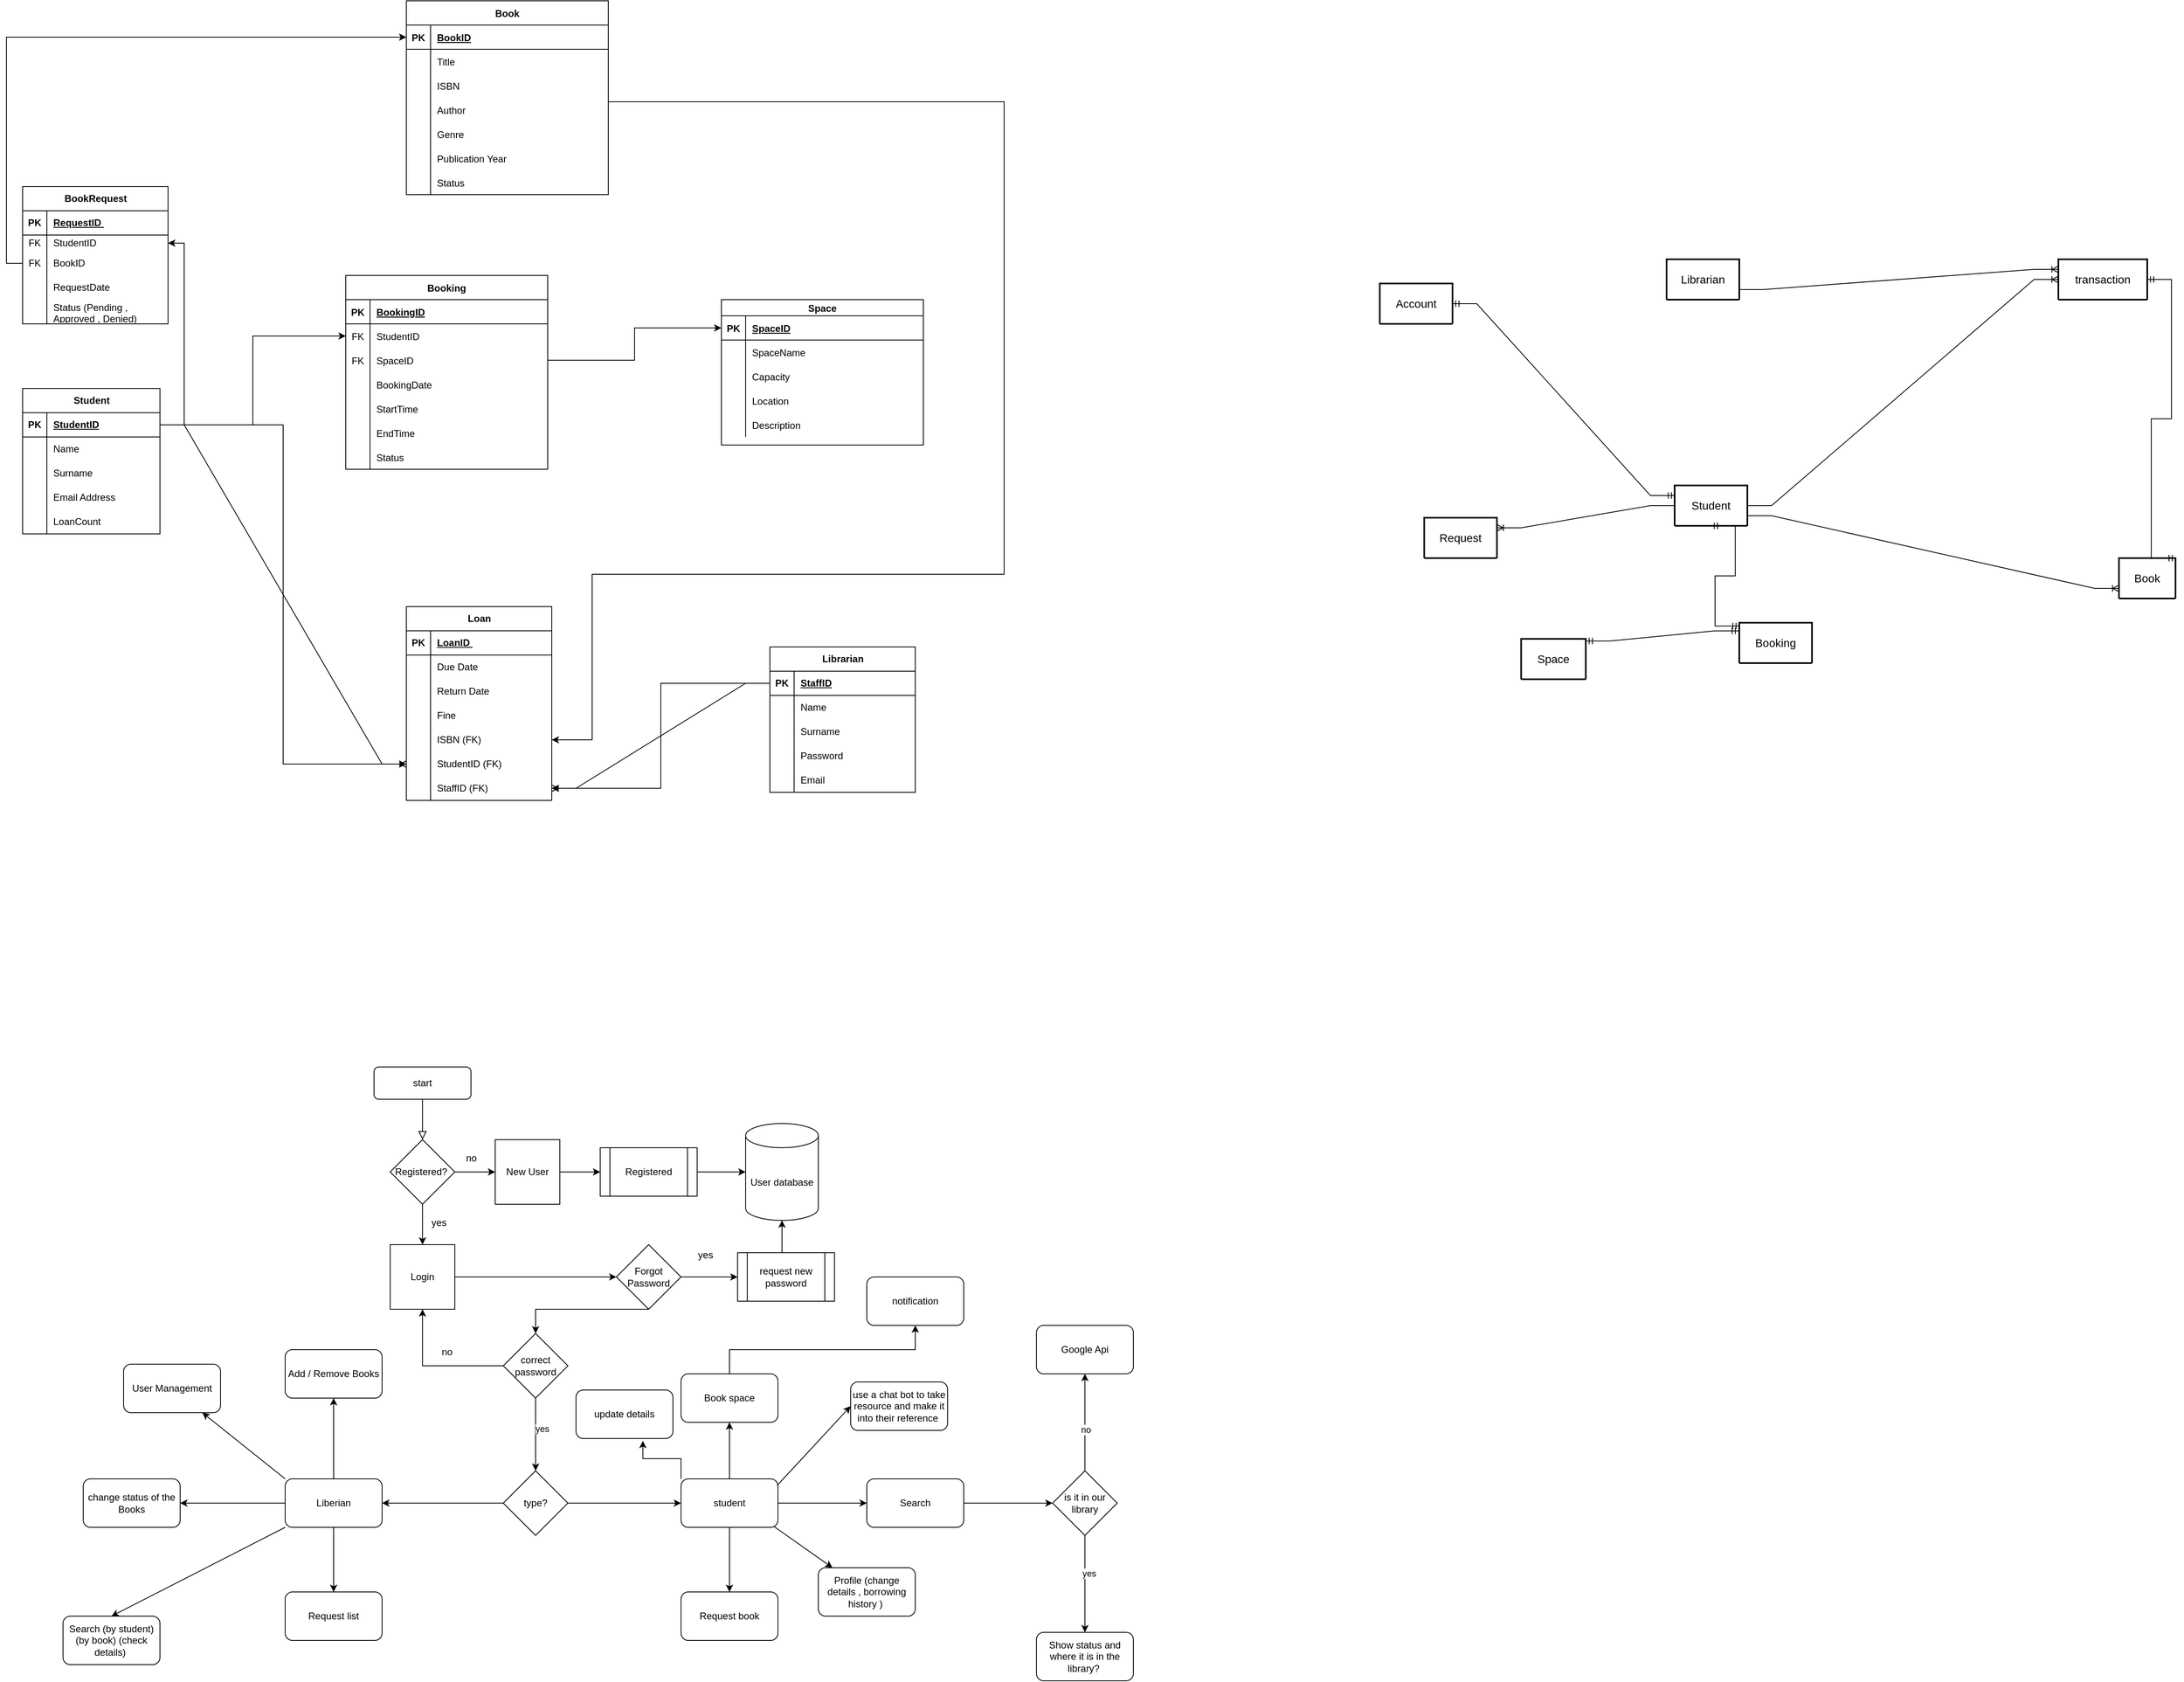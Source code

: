<mxfile version="24.0.0" type="github">
  <diagram id="R2lEEEUBdFMjLlhIrx00" name="Page-1">
    <mxGraphModel dx="4490" dy="2343" grid="1" gridSize="10" guides="1" tooltips="1" connect="1" arrows="1" fold="1" page="1" pageScale="1" pageWidth="850" pageHeight="1100" math="0" shadow="0" extFonts="Permanent Marker^https://fonts.googleapis.com/css?family=Permanent+Marker">
      <root>
        <mxCell id="0" />
        <mxCell id="1" parent="0" />
        <mxCell id="C-vyLk0tnHw3VtMMgP7b-23" value="Book" style="shape=table;startSize=30;container=1;collapsible=1;childLayout=tableLayout;fixedRows=1;rowLines=0;fontStyle=1;align=center;resizeLast=1;" parent="1" vertex="1">
          <mxGeometry x="-850" y="-900" width="250" height="240" as="geometry">
            <mxRectangle x="120" y="120" width="100" height="30" as="alternateBounds" />
          </mxGeometry>
        </mxCell>
        <mxCell id="C-vyLk0tnHw3VtMMgP7b-24" value="" style="shape=partialRectangle;collapsible=0;dropTarget=0;pointerEvents=0;fillColor=none;points=[[0,0.5],[1,0.5]];portConstraint=eastwest;top=0;left=0;right=0;bottom=1;" parent="C-vyLk0tnHw3VtMMgP7b-23" vertex="1">
          <mxGeometry y="30" width="250" height="30" as="geometry" />
        </mxCell>
        <mxCell id="C-vyLk0tnHw3VtMMgP7b-25" value="PK" style="shape=partialRectangle;overflow=hidden;connectable=0;fillColor=none;top=0;left=0;bottom=0;right=0;fontStyle=1;" parent="C-vyLk0tnHw3VtMMgP7b-24" vertex="1">
          <mxGeometry width="30" height="30" as="geometry">
            <mxRectangle width="30" height="30" as="alternateBounds" />
          </mxGeometry>
        </mxCell>
        <mxCell id="C-vyLk0tnHw3VtMMgP7b-26" value="BookID" style="shape=partialRectangle;overflow=hidden;connectable=0;fillColor=none;top=0;left=0;bottom=0;right=0;align=left;spacingLeft=6;fontStyle=5;" parent="C-vyLk0tnHw3VtMMgP7b-24" vertex="1">
          <mxGeometry x="30" width="220" height="30" as="geometry">
            <mxRectangle width="220" height="30" as="alternateBounds" />
          </mxGeometry>
        </mxCell>
        <mxCell id="C-vyLk0tnHw3VtMMgP7b-27" value="" style="shape=partialRectangle;collapsible=0;dropTarget=0;pointerEvents=0;fillColor=none;points=[[0,0.5],[1,0.5]];portConstraint=eastwest;top=0;left=0;right=0;bottom=0;" parent="C-vyLk0tnHw3VtMMgP7b-23" vertex="1">
          <mxGeometry y="60" width="250" height="30" as="geometry" />
        </mxCell>
        <mxCell id="C-vyLk0tnHw3VtMMgP7b-28" value="" style="shape=partialRectangle;overflow=hidden;connectable=0;fillColor=none;top=0;left=0;bottom=0;right=0;" parent="C-vyLk0tnHw3VtMMgP7b-27" vertex="1">
          <mxGeometry width="30" height="30" as="geometry">
            <mxRectangle width="30" height="30" as="alternateBounds" />
          </mxGeometry>
        </mxCell>
        <mxCell id="C-vyLk0tnHw3VtMMgP7b-29" value="Title" style="shape=partialRectangle;overflow=hidden;connectable=0;fillColor=none;top=0;left=0;bottom=0;right=0;align=left;spacingLeft=6;" parent="C-vyLk0tnHw3VtMMgP7b-27" vertex="1">
          <mxGeometry x="30" width="220" height="30" as="geometry">
            <mxRectangle width="220" height="30" as="alternateBounds" />
          </mxGeometry>
        </mxCell>
        <mxCell id="eL8jWRsc-e3c9HSOz7ku-205" style="shape=partialRectangle;collapsible=0;dropTarget=0;pointerEvents=0;fillColor=none;points=[[0,0.5],[1,0.5]];portConstraint=eastwest;top=0;left=0;right=0;bottom=0;" vertex="1" parent="C-vyLk0tnHw3VtMMgP7b-23">
          <mxGeometry y="90" width="250" height="30" as="geometry" />
        </mxCell>
        <mxCell id="eL8jWRsc-e3c9HSOz7ku-206" style="shape=partialRectangle;overflow=hidden;connectable=0;fillColor=none;top=0;left=0;bottom=0;right=0;" vertex="1" parent="eL8jWRsc-e3c9HSOz7ku-205">
          <mxGeometry width="30" height="30" as="geometry">
            <mxRectangle width="30" height="30" as="alternateBounds" />
          </mxGeometry>
        </mxCell>
        <mxCell id="eL8jWRsc-e3c9HSOz7ku-207" value="ISBN" style="shape=partialRectangle;overflow=hidden;connectable=0;fillColor=none;top=0;left=0;bottom=0;right=0;align=left;spacingLeft=6;" vertex="1" parent="eL8jWRsc-e3c9HSOz7ku-205">
          <mxGeometry x="30" width="220" height="30" as="geometry">
            <mxRectangle width="220" height="30" as="alternateBounds" />
          </mxGeometry>
        </mxCell>
        <mxCell id="eL8jWRsc-e3c9HSOz7ku-8" style="shape=partialRectangle;collapsible=0;dropTarget=0;pointerEvents=0;fillColor=none;points=[[0,0.5],[1,0.5]];portConstraint=eastwest;top=0;left=0;right=0;bottom=0;" vertex="1" parent="C-vyLk0tnHw3VtMMgP7b-23">
          <mxGeometry y="120" width="250" height="30" as="geometry" />
        </mxCell>
        <mxCell id="eL8jWRsc-e3c9HSOz7ku-9" style="shape=partialRectangle;overflow=hidden;connectable=0;fillColor=none;top=0;left=0;bottom=0;right=0;" vertex="1" parent="eL8jWRsc-e3c9HSOz7ku-8">
          <mxGeometry width="30" height="30" as="geometry">
            <mxRectangle width="30" height="30" as="alternateBounds" />
          </mxGeometry>
        </mxCell>
        <mxCell id="eL8jWRsc-e3c9HSOz7ku-10" value="Author" style="shape=partialRectangle;overflow=hidden;connectable=0;fillColor=none;top=0;left=0;bottom=0;right=0;align=left;spacingLeft=6;" vertex="1" parent="eL8jWRsc-e3c9HSOz7ku-8">
          <mxGeometry x="30" width="220" height="30" as="geometry">
            <mxRectangle width="220" height="30" as="alternateBounds" />
          </mxGeometry>
        </mxCell>
        <mxCell id="eL8jWRsc-e3c9HSOz7ku-11" style="shape=partialRectangle;collapsible=0;dropTarget=0;pointerEvents=0;fillColor=none;points=[[0,0.5],[1,0.5]];portConstraint=eastwest;top=0;left=0;right=0;bottom=0;" vertex="1" parent="C-vyLk0tnHw3VtMMgP7b-23">
          <mxGeometry y="150" width="250" height="30" as="geometry" />
        </mxCell>
        <mxCell id="eL8jWRsc-e3c9HSOz7ku-12" style="shape=partialRectangle;overflow=hidden;connectable=0;fillColor=none;top=0;left=0;bottom=0;right=0;" vertex="1" parent="eL8jWRsc-e3c9HSOz7ku-11">
          <mxGeometry width="30" height="30" as="geometry">
            <mxRectangle width="30" height="30" as="alternateBounds" />
          </mxGeometry>
        </mxCell>
        <mxCell id="eL8jWRsc-e3c9HSOz7ku-13" value="Genre" style="shape=partialRectangle;overflow=hidden;connectable=0;fillColor=none;top=0;left=0;bottom=0;right=0;align=left;spacingLeft=6;" vertex="1" parent="eL8jWRsc-e3c9HSOz7ku-11">
          <mxGeometry x="30" width="220" height="30" as="geometry">
            <mxRectangle width="220" height="30" as="alternateBounds" />
          </mxGeometry>
        </mxCell>
        <mxCell id="eL8jWRsc-e3c9HSOz7ku-14" style="shape=partialRectangle;collapsible=0;dropTarget=0;pointerEvents=0;fillColor=none;points=[[0,0.5],[1,0.5]];portConstraint=eastwest;top=0;left=0;right=0;bottom=0;" vertex="1" parent="C-vyLk0tnHw3VtMMgP7b-23">
          <mxGeometry y="180" width="250" height="30" as="geometry" />
        </mxCell>
        <mxCell id="eL8jWRsc-e3c9HSOz7ku-15" style="shape=partialRectangle;overflow=hidden;connectable=0;fillColor=none;top=0;left=0;bottom=0;right=0;" vertex="1" parent="eL8jWRsc-e3c9HSOz7ku-14">
          <mxGeometry width="30" height="30" as="geometry">
            <mxRectangle width="30" height="30" as="alternateBounds" />
          </mxGeometry>
        </mxCell>
        <mxCell id="eL8jWRsc-e3c9HSOz7ku-16" value="Publication Year" style="shape=partialRectangle;overflow=hidden;connectable=0;fillColor=none;top=0;left=0;bottom=0;right=0;align=left;spacingLeft=6;" vertex="1" parent="eL8jWRsc-e3c9HSOz7ku-14">
          <mxGeometry x="30" width="220" height="30" as="geometry">
            <mxRectangle width="220" height="30" as="alternateBounds" />
          </mxGeometry>
        </mxCell>
        <mxCell id="eL8jWRsc-e3c9HSOz7ku-108" style="shape=partialRectangle;collapsible=0;dropTarget=0;pointerEvents=0;fillColor=none;points=[[0,0.5],[1,0.5]];portConstraint=eastwest;top=0;left=0;right=0;bottom=0;" vertex="1" parent="C-vyLk0tnHw3VtMMgP7b-23">
          <mxGeometry y="210" width="250" height="30" as="geometry" />
        </mxCell>
        <mxCell id="eL8jWRsc-e3c9HSOz7ku-109" style="shape=partialRectangle;overflow=hidden;connectable=0;fillColor=none;top=0;left=0;bottom=0;right=0;" vertex="1" parent="eL8jWRsc-e3c9HSOz7ku-108">
          <mxGeometry width="30" height="30" as="geometry">
            <mxRectangle width="30" height="30" as="alternateBounds" />
          </mxGeometry>
        </mxCell>
        <mxCell id="eL8jWRsc-e3c9HSOz7ku-110" value="Status" style="shape=partialRectangle;overflow=hidden;connectable=0;fillColor=none;top=0;left=0;bottom=0;right=0;align=left;spacingLeft=6;" vertex="1" parent="eL8jWRsc-e3c9HSOz7ku-108">
          <mxGeometry x="30" width="220" height="30" as="geometry">
            <mxRectangle width="220" height="30" as="alternateBounds" />
          </mxGeometry>
        </mxCell>
        <mxCell id="eL8jWRsc-e3c9HSOz7ku-17" value="Loan" style="shape=table;startSize=30;container=1;collapsible=1;childLayout=tableLayout;fixedRows=1;rowLines=0;fontStyle=1;align=center;resizeLast=1;html=1;" vertex="1" parent="1">
          <mxGeometry x="-850" y="-150" width="180" height="240" as="geometry" />
        </mxCell>
        <mxCell id="eL8jWRsc-e3c9HSOz7ku-18" value="" style="shape=tableRow;horizontal=0;startSize=0;swimlaneHead=0;swimlaneBody=0;fillColor=none;collapsible=0;dropTarget=0;points=[[0,0.5],[1,0.5]];portConstraint=eastwest;top=0;left=0;right=0;bottom=1;" vertex="1" parent="eL8jWRsc-e3c9HSOz7ku-17">
          <mxGeometry y="30" width="180" height="30" as="geometry" />
        </mxCell>
        <mxCell id="eL8jWRsc-e3c9HSOz7ku-19" value="PK" style="shape=partialRectangle;connectable=0;fillColor=none;top=0;left=0;bottom=0;right=0;fontStyle=1;overflow=hidden;whiteSpace=wrap;html=1;" vertex="1" parent="eL8jWRsc-e3c9HSOz7ku-18">
          <mxGeometry width="30" height="30" as="geometry">
            <mxRectangle width="30" height="30" as="alternateBounds" />
          </mxGeometry>
        </mxCell>
        <mxCell id="eL8jWRsc-e3c9HSOz7ku-20" value="LoanID&amp;nbsp;" style="shape=partialRectangle;connectable=0;fillColor=none;top=0;left=0;bottom=0;right=0;align=left;spacingLeft=6;fontStyle=5;overflow=hidden;whiteSpace=wrap;html=1;" vertex="1" parent="eL8jWRsc-e3c9HSOz7ku-18">
          <mxGeometry x="30" width="150" height="30" as="geometry">
            <mxRectangle width="150" height="30" as="alternateBounds" />
          </mxGeometry>
        </mxCell>
        <mxCell id="eL8jWRsc-e3c9HSOz7ku-21" value="" style="shape=tableRow;horizontal=0;startSize=0;swimlaneHead=0;swimlaneBody=0;fillColor=none;collapsible=0;dropTarget=0;points=[[0,0.5],[1,0.5]];portConstraint=eastwest;top=0;left=0;right=0;bottom=0;" vertex="1" parent="eL8jWRsc-e3c9HSOz7ku-17">
          <mxGeometry y="60" width="180" height="30" as="geometry" />
        </mxCell>
        <mxCell id="eL8jWRsc-e3c9HSOz7ku-22" value="" style="shape=partialRectangle;connectable=0;fillColor=none;top=0;left=0;bottom=0;right=0;editable=1;overflow=hidden;whiteSpace=wrap;html=1;" vertex="1" parent="eL8jWRsc-e3c9HSOz7ku-21">
          <mxGeometry width="30" height="30" as="geometry">
            <mxRectangle width="30" height="30" as="alternateBounds" />
          </mxGeometry>
        </mxCell>
        <mxCell id="eL8jWRsc-e3c9HSOz7ku-23" value="Due Date&amp;nbsp;" style="shape=partialRectangle;connectable=0;fillColor=none;top=0;left=0;bottom=0;right=0;align=left;spacingLeft=6;overflow=hidden;whiteSpace=wrap;html=1;" vertex="1" parent="eL8jWRsc-e3c9HSOz7ku-21">
          <mxGeometry x="30" width="150" height="30" as="geometry">
            <mxRectangle width="150" height="30" as="alternateBounds" />
          </mxGeometry>
        </mxCell>
        <mxCell id="eL8jWRsc-e3c9HSOz7ku-24" value="" style="shape=tableRow;horizontal=0;startSize=0;swimlaneHead=0;swimlaneBody=0;fillColor=none;collapsible=0;dropTarget=0;points=[[0,0.5],[1,0.5]];portConstraint=eastwest;top=0;left=0;right=0;bottom=0;" vertex="1" parent="eL8jWRsc-e3c9HSOz7ku-17">
          <mxGeometry y="90" width="180" height="30" as="geometry" />
        </mxCell>
        <mxCell id="eL8jWRsc-e3c9HSOz7ku-25" value="" style="shape=partialRectangle;connectable=0;fillColor=none;top=0;left=0;bottom=0;right=0;editable=1;overflow=hidden;whiteSpace=wrap;html=1;" vertex="1" parent="eL8jWRsc-e3c9HSOz7ku-24">
          <mxGeometry width="30" height="30" as="geometry">
            <mxRectangle width="30" height="30" as="alternateBounds" />
          </mxGeometry>
        </mxCell>
        <mxCell id="eL8jWRsc-e3c9HSOz7ku-26" value="Return Date" style="shape=partialRectangle;connectable=0;fillColor=none;top=0;left=0;bottom=0;right=0;align=left;spacingLeft=6;overflow=hidden;whiteSpace=wrap;html=1;" vertex="1" parent="eL8jWRsc-e3c9HSOz7ku-24">
          <mxGeometry x="30" width="150" height="30" as="geometry">
            <mxRectangle width="150" height="30" as="alternateBounds" />
          </mxGeometry>
        </mxCell>
        <mxCell id="eL8jWRsc-e3c9HSOz7ku-27" value="" style="shape=tableRow;horizontal=0;startSize=0;swimlaneHead=0;swimlaneBody=0;fillColor=none;collapsible=0;dropTarget=0;points=[[0,0.5],[1,0.5]];portConstraint=eastwest;top=0;left=0;right=0;bottom=0;" vertex="1" parent="eL8jWRsc-e3c9HSOz7ku-17">
          <mxGeometry y="120" width="180" height="30" as="geometry" />
        </mxCell>
        <mxCell id="eL8jWRsc-e3c9HSOz7ku-28" value="" style="shape=partialRectangle;connectable=0;fillColor=none;top=0;left=0;bottom=0;right=0;editable=1;overflow=hidden;whiteSpace=wrap;html=1;" vertex="1" parent="eL8jWRsc-e3c9HSOz7ku-27">
          <mxGeometry width="30" height="30" as="geometry">
            <mxRectangle width="30" height="30" as="alternateBounds" />
          </mxGeometry>
        </mxCell>
        <mxCell id="eL8jWRsc-e3c9HSOz7ku-29" value="Fine" style="shape=partialRectangle;connectable=0;fillColor=none;top=0;left=0;bottom=0;right=0;align=left;spacingLeft=6;overflow=hidden;whiteSpace=wrap;html=1;" vertex="1" parent="eL8jWRsc-e3c9HSOz7ku-27">
          <mxGeometry x="30" width="150" height="30" as="geometry">
            <mxRectangle width="150" height="30" as="alternateBounds" />
          </mxGeometry>
        </mxCell>
        <mxCell id="eL8jWRsc-e3c9HSOz7ku-30" style="shape=tableRow;horizontal=0;startSize=0;swimlaneHead=0;swimlaneBody=0;fillColor=none;collapsible=0;dropTarget=0;points=[[0,0.5],[1,0.5]];portConstraint=eastwest;top=0;left=0;right=0;bottom=0;" vertex="1" parent="eL8jWRsc-e3c9HSOz7ku-17">
          <mxGeometry y="150" width="180" height="30" as="geometry" />
        </mxCell>
        <mxCell id="eL8jWRsc-e3c9HSOz7ku-31" style="shape=partialRectangle;connectable=0;fillColor=none;top=0;left=0;bottom=0;right=0;editable=1;overflow=hidden;whiteSpace=wrap;html=1;" vertex="1" parent="eL8jWRsc-e3c9HSOz7ku-30">
          <mxGeometry width="30" height="30" as="geometry">
            <mxRectangle width="30" height="30" as="alternateBounds" />
          </mxGeometry>
        </mxCell>
        <mxCell id="eL8jWRsc-e3c9HSOz7ku-32" value="ISBN (FK)" style="shape=partialRectangle;connectable=0;fillColor=none;top=0;left=0;bottom=0;right=0;align=left;spacingLeft=6;overflow=hidden;whiteSpace=wrap;html=1;" vertex="1" parent="eL8jWRsc-e3c9HSOz7ku-30">
          <mxGeometry x="30" width="150" height="30" as="geometry">
            <mxRectangle width="150" height="30" as="alternateBounds" />
          </mxGeometry>
        </mxCell>
        <mxCell id="eL8jWRsc-e3c9HSOz7ku-33" style="shape=tableRow;horizontal=0;startSize=0;swimlaneHead=0;swimlaneBody=0;fillColor=none;collapsible=0;dropTarget=0;points=[[0,0.5],[1,0.5]];portConstraint=eastwest;top=0;left=0;right=0;bottom=0;" vertex="1" parent="eL8jWRsc-e3c9HSOz7ku-17">
          <mxGeometry y="180" width="180" height="30" as="geometry" />
        </mxCell>
        <mxCell id="eL8jWRsc-e3c9HSOz7ku-34" style="shape=partialRectangle;connectable=0;fillColor=none;top=0;left=0;bottom=0;right=0;editable=1;overflow=hidden;whiteSpace=wrap;html=1;" vertex="1" parent="eL8jWRsc-e3c9HSOz7ku-33">
          <mxGeometry width="30" height="30" as="geometry">
            <mxRectangle width="30" height="30" as="alternateBounds" />
          </mxGeometry>
        </mxCell>
        <mxCell id="eL8jWRsc-e3c9HSOz7ku-35" value="StudentID (FK)&amp;nbsp;" style="shape=partialRectangle;connectable=0;fillColor=none;top=0;left=0;bottom=0;right=0;align=left;spacingLeft=6;overflow=hidden;whiteSpace=wrap;html=1;" vertex="1" parent="eL8jWRsc-e3c9HSOz7ku-33">
          <mxGeometry x="30" width="150" height="30" as="geometry">
            <mxRectangle width="150" height="30" as="alternateBounds" />
          </mxGeometry>
        </mxCell>
        <mxCell id="eL8jWRsc-e3c9HSOz7ku-36" style="shape=tableRow;horizontal=0;startSize=0;swimlaneHead=0;swimlaneBody=0;fillColor=none;collapsible=0;dropTarget=0;points=[[0,0.5],[1,0.5]];portConstraint=eastwest;top=0;left=0;right=0;bottom=0;" vertex="1" parent="eL8jWRsc-e3c9HSOz7ku-17">
          <mxGeometry y="210" width="180" height="30" as="geometry" />
        </mxCell>
        <mxCell id="eL8jWRsc-e3c9HSOz7ku-37" style="shape=partialRectangle;connectable=0;fillColor=none;top=0;left=0;bottom=0;right=0;editable=1;overflow=hidden;whiteSpace=wrap;html=1;" vertex="1" parent="eL8jWRsc-e3c9HSOz7ku-36">
          <mxGeometry width="30" height="30" as="geometry">
            <mxRectangle width="30" height="30" as="alternateBounds" />
          </mxGeometry>
        </mxCell>
        <mxCell id="eL8jWRsc-e3c9HSOz7ku-38" value="StaffID (FK)&amp;nbsp;" style="shape=partialRectangle;connectable=0;fillColor=none;top=0;left=0;bottom=0;right=0;align=left;spacingLeft=6;overflow=hidden;whiteSpace=wrap;html=1;" vertex="1" parent="eL8jWRsc-e3c9HSOz7ku-36">
          <mxGeometry x="30" width="150" height="30" as="geometry">
            <mxRectangle width="150" height="30" as="alternateBounds" />
          </mxGeometry>
        </mxCell>
        <mxCell id="eL8jWRsc-e3c9HSOz7ku-39" value="Student" style="shape=table;startSize=30;container=1;collapsible=1;childLayout=tableLayout;fixedRows=1;rowLines=0;fontStyle=1;align=center;resizeLast=1;html=1;" vertex="1" parent="1">
          <mxGeometry x="-1325" y="-420" width="170" height="180" as="geometry" />
        </mxCell>
        <mxCell id="eL8jWRsc-e3c9HSOz7ku-40" value="" style="shape=tableRow;horizontal=0;startSize=0;swimlaneHead=0;swimlaneBody=0;fillColor=none;collapsible=0;dropTarget=0;points=[[0,0.5],[1,0.5]];portConstraint=eastwest;top=0;left=0;right=0;bottom=1;" vertex="1" parent="eL8jWRsc-e3c9HSOz7ku-39">
          <mxGeometry y="30" width="170" height="30" as="geometry" />
        </mxCell>
        <mxCell id="eL8jWRsc-e3c9HSOz7ku-41" value="PK" style="shape=partialRectangle;connectable=0;fillColor=none;top=0;left=0;bottom=0;right=0;fontStyle=1;overflow=hidden;whiteSpace=wrap;html=1;" vertex="1" parent="eL8jWRsc-e3c9HSOz7ku-40">
          <mxGeometry width="30" height="30" as="geometry">
            <mxRectangle width="30" height="30" as="alternateBounds" />
          </mxGeometry>
        </mxCell>
        <mxCell id="eL8jWRsc-e3c9HSOz7ku-42" value="StudentID" style="shape=partialRectangle;connectable=0;fillColor=none;top=0;left=0;bottom=0;right=0;align=left;spacingLeft=6;fontStyle=5;overflow=hidden;whiteSpace=wrap;html=1;" vertex="1" parent="eL8jWRsc-e3c9HSOz7ku-40">
          <mxGeometry x="30" width="140" height="30" as="geometry">
            <mxRectangle width="140" height="30" as="alternateBounds" />
          </mxGeometry>
        </mxCell>
        <mxCell id="eL8jWRsc-e3c9HSOz7ku-43" value="" style="shape=tableRow;horizontal=0;startSize=0;swimlaneHead=0;swimlaneBody=0;fillColor=none;collapsible=0;dropTarget=0;points=[[0,0.5],[1,0.5]];portConstraint=eastwest;top=0;left=0;right=0;bottom=0;" vertex="1" parent="eL8jWRsc-e3c9HSOz7ku-39">
          <mxGeometry y="60" width="170" height="30" as="geometry" />
        </mxCell>
        <mxCell id="eL8jWRsc-e3c9HSOz7ku-44" value="" style="shape=partialRectangle;connectable=0;fillColor=none;top=0;left=0;bottom=0;right=0;editable=1;overflow=hidden;whiteSpace=wrap;html=1;" vertex="1" parent="eL8jWRsc-e3c9HSOz7ku-43">
          <mxGeometry width="30" height="30" as="geometry">
            <mxRectangle width="30" height="30" as="alternateBounds" />
          </mxGeometry>
        </mxCell>
        <mxCell id="eL8jWRsc-e3c9HSOz7ku-45" value="Name" style="shape=partialRectangle;connectable=0;fillColor=none;top=0;left=0;bottom=0;right=0;align=left;spacingLeft=6;overflow=hidden;whiteSpace=wrap;html=1;" vertex="1" parent="eL8jWRsc-e3c9HSOz7ku-43">
          <mxGeometry x="30" width="140" height="30" as="geometry">
            <mxRectangle width="140" height="30" as="alternateBounds" />
          </mxGeometry>
        </mxCell>
        <mxCell id="eL8jWRsc-e3c9HSOz7ku-46" value="" style="shape=tableRow;horizontal=0;startSize=0;swimlaneHead=0;swimlaneBody=0;fillColor=none;collapsible=0;dropTarget=0;points=[[0,0.5],[1,0.5]];portConstraint=eastwest;top=0;left=0;right=0;bottom=0;" vertex="1" parent="eL8jWRsc-e3c9HSOz7ku-39">
          <mxGeometry y="90" width="170" height="30" as="geometry" />
        </mxCell>
        <mxCell id="eL8jWRsc-e3c9HSOz7ku-47" value="" style="shape=partialRectangle;connectable=0;fillColor=none;top=0;left=0;bottom=0;right=0;editable=1;overflow=hidden;whiteSpace=wrap;html=1;" vertex="1" parent="eL8jWRsc-e3c9HSOz7ku-46">
          <mxGeometry width="30" height="30" as="geometry">
            <mxRectangle width="30" height="30" as="alternateBounds" />
          </mxGeometry>
        </mxCell>
        <mxCell id="eL8jWRsc-e3c9HSOz7ku-48" value="Surname" style="shape=partialRectangle;connectable=0;fillColor=none;top=0;left=0;bottom=0;right=0;align=left;spacingLeft=6;overflow=hidden;whiteSpace=wrap;html=1;" vertex="1" parent="eL8jWRsc-e3c9HSOz7ku-46">
          <mxGeometry x="30" width="140" height="30" as="geometry">
            <mxRectangle width="140" height="30" as="alternateBounds" />
          </mxGeometry>
        </mxCell>
        <mxCell id="eL8jWRsc-e3c9HSOz7ku-49" value="" style="shape=tableRow;horizontal=0;startSize=0;swimlaneHead=0;swimlaneBody=0;fillColor=none;collapsible=0;dropTarget=0;points=[[0,0.5],[1,0.5]];portConstraint=eastwest;top=0;left=0;right=0;bottom=0;" vertex="1" parent="eL8jWRsc-e3c9HSOz7ku-39">
          <mxGeometry y="120" width="170" height="30" as="geometry" />
        </mxCell>
        <mxCell id="eL8jWRsc-e3c9HSOz7ku-50" value="" style="shape=partialRectangle;connectable=0;fillColor=none;top=0;left=0;bottom=0;right=0;editable=1;overflow=hidden;whiteSpace=wrap;html=1;" vertex="1" parent="eL8jWRsc-e3c9HSOz7ku-49">
          <mxGeometry width="30" height="30" as="geometry">
            <mxRectangle width="30" height="30" as="alternateBounds" />
          </mxGeometry>
        </mxCell>
        <mxCell id="eL8jWRsc-e3c9HSOz7ku-51" value="Email Address" style="shape=partialRectangle;connectable=0;fillColor=none;top=0;left=0;bottom=0;right=0;align=left;spacingLeft=6;overflow=hidden;whiteSpace=wrap;html=1;" vertex="1" parent="eL8jWRsc-e3c9HSOz7ku-49">
          <mxGeometry x="30" width="140" height="30" as="geometry">
            <mxRectangle width="140" height="30" as="alternateBounds" />
          </mxGeometry>
        </mxCell>
        <mxCell id="eL8jWRsc-e3c9HSOz7ku-150" style="shape=tableRow;horizontal=0;startSize=0;swimlaneHead=0;swimlaneBody=0;fillColor=none;collapsible=0;dropTarget=0;points=[[0,0.5],[1,0.5]];portConstraint=eastwest;top=0;left=0;right=0;bottom=0;" vertex="1" parent="eL8jWRsc-e3c9HSOz7ku-39">
          <mxGeometry y="150" width="170" height="30" as="geometry" />
        </mxCell>
        <mxCell id="eL8jWRsc-e3c9HSOz7ku-151" style="shape=partialRectangle;connectable=0;fillColor=none;top=0;left=0;bottom=0;right=0;editable=1;overflow=hidden;whiteSpace=wrap;html=1;" vertex="1" parent="eL8jWRsc-e3c9HSOz7ku-150">
          <mxGeometry width="30" height="30" as="geometry">
            <mxRectangle width="30" height="30" as="alternateBounds" />
          </mxGeometry>
        </mxCell>
        <mxCell id="eL8jWRsc-e3c9HSOz7ku-152" value="LoanCount" style="shape=partialRectangle;connectable=0;fillColor=none;top=0;left=0;bottom=0;right=0;align=left;spacingLeft=6;overflow=hidden;whiteSpace=wrap;html=1;" vertex="1" parent="eL8jWRsc-e3c9HSOz7ku-150">
          <mxGeometry x="30" width="140" height="30" as="geometry">
            <mxRectangle width="140" height="30" as="alternateBounds" />
          </mxGeometry>
        </mxCell>
        <mxCell id="eL8jWRsc-e3c9HSOz7ku-52" value="Librarian" style="shape=table;startSize=30;container=1;collapsible=1;childLayout=tableLayout;fixedRows=1;rowLines=0;fontStyle=1;align=center;resizeLast=1;html=1;" vertex="1" parent="1">
          <mxGeometry x="-400" y="-100" width="180" height="180" as="geometry" />
        </mxCell>
        <mxCell id="eL8jWRsc-e3c9HSOz7ku-53" value="" style="shape=tableRow;horizontal=0;startSize=0;swimlaneHead=0;swimlaneBody=0;fillColor=none;collapsible=0;dropTarget=0;points=[[0,0.5],[1,0.5]];portConstraint=eastwest;top=0;left=0;right=0;bottom=1;" vertex="1" parent="eL8jWRsc-e3c9HSOz7ku-52">
          <mxGeometry y="30" width="180" height="30" as="geometry" />
        </mxCell>
        <mxCell id="eL8jWRsc-e3c9HSOz7ku-54" value="PK" style="shape=partialRectangle;connectable=0;fillColor=none;top=0;left=0;bottom=0;right=0;fontStyle=1;overflow=hidden;whiteSpace=wrap;html=1;" vertex="1" parent="eL8jWRsc-e3c9HSOz7ku-53">
          <mxGeometry width="30" height="30" as="geometry">
            <mxRectangle width="30" height="30" as="alternateBounds" />
          </mxGeometry>
        </mxCell>
        <mxCell id="eL8jWRsc-e3c9HSOz7ku-55" value="StaffID" style="shape=partialRectangle;connectable=0;fillColor=none;top=0;left=0;bottom=0;right=0;align=left;spacingLeft=6;fontStyle=5;overflow=hidden;whiteSpace=wrap;html=1;" vertex="1" parent="eL8jWRsc-e3c9HSOz7ku-53">
          <mxGeometry x="30" width="150" height="30" as="geometry">
            <mxRectangle width="150" height="30" as="alternateBounds" />
          </mxGeometry>
        </mxCell>
        <mxCell id="eL8jWRsc-e3c9HSOz7ku-56" value="" style="shape=tableRow;horizontal=0;startSize=0;swimlaneHead=0;swimlaneBody=0;fillColor=none;collapsible=0;dropTarget=0;points=[[0,0.5],[1,0.5]];portConstraint=eastwest;top=0;left=0;right=0;bottom=0;" vertex="1" parent="eL8jWRsc-e3c9HSOz7ku-52">
          <mxGeometry y="60" width="180" height="30" as="geometry" />
        </mxCell>
        <mxCell id="eL8jWRsc-e3c9HSOz7ku-57" value="" style="shape=partialRectangle;connectable=0;fillColor=none;top=0;left=0;bottom=0;right=0;editable=1;overflow=hidden;whiteSpace=wrap;html=1;" vertex="1" parent="eL8jWRsc-e3c9HSOz7ku-56">
          <mxGeometry width="30" height="30" as="geometry">
            <mxRectangle width="30" height="30" as="alternateBounds" />
          </mxGeometry>
        </mxCell>
        <mxCell id="eL8jWRsc-e3c9HSOz7ku-58" value="Name" style="shape=partialRectangle;connectable=0;fillColor=none;top=0;left=0;bottom=0;right=0;align=left;spacingLeft=6;overflow=hidden;whiteSpace=wrap;html=1;" vertex="1" parent="eL8jWRsc-e3c9HSOz7ku-56">
          <mxGeometry x="30" width="150" height="30" as="geometry">
            <mxRectangle width="150" height="30" as="alternateBounds" />
          </mxGeometry>
        </mxCell>
        <mxCell id="eL8jWRsc-e3c9HSOz7ku-59" value="" style="shape=tableRow;horizontal=0;startSize=0;swimlaneHead=0;swimlaneBody=0;fillColor=none;collapsible=0;dropTarget=0;points=[[0,0.5],[1,0.5]];portConstraint=eastwest;top=0;left=0;right=0;bottom=0;" vertex="1" parent="eL8jWRsc-e3c9HSOz7ku-52">
          <mxGeometry y="90" width="180" height="30" as="geometry" />
        </mxCell>
        <mxCell id="eL8jWRsc-e3c9HSOz7ku-60" value="" style="shape=partialRectangle;connectable=0;fillColor=none;top=0;left=0;bottom=0;right=0;editable=1;overflow=hidden;whiteSpace=wrap;html=1;" vertex="1" parent="eL8jWRsc-e3c9HSOz7ku-59">
          <mxGeometry width="30" height="30" as="geometry">
            <mxRectangle width="30" height="30" as="alternateBounds" />
          </mxGeometry>
        </mxCell>
        <mxCell id="eL8jWRsc-e3c9HSOz7ku-61" value="Surname" style="shape=partialRectangle;connectable=0;fillColor=none;top=0;left=0;bottom=0;right=0;align=left;spacingLeft=6;overflow=hidden;whiteSpace=wrap;html=1;" vertex="1" parent="eL8jWRsc-e3c9HSOz7ku-59">
          <mxGeometry x="30" width="150" height="30" as="geometry">
            <mxRectangle width="150" height="30" as="alternateBounds" />
          </mxGeometry>
        </mxCell>
        <mxCell id="eL8jWRsc-e3c9HSOz7ku-62" value="" style="shape=tableRow;horizontal=0;startSize=0;swimlaneHead=0;swimlaneBody=0;fillColor=none;collapsible=0;dropTarget=0;points=[[0,0.5],[1,0.5]];portConstraint=eastwest;top=0;left=0;right=0;bottom=0;" vertex="1" parent="eL8jWRsc-e3c9HSOz7ku-52">
          <mxGeometry y="120" width="180" height="30" as="geometry" />
        </mxCell>
        <mxCell id="eL8jWRsc-e3c9HSOz7ku-63" value="" style="shape=partialRectangle;connectable=0;fillColor=none;top=0;left=0;bottom=0;right=0;editable=1;overflow=hidden;whiteSpace=wrap;html=1;" vertex="1" parent="eL8jWRsc-e3c9HSOz7ku-62">
          <mxGeometry width="30" height="30" as="geometry">
            <mxRectangle width="30" height="30" as="alternateBounds" />
          </mxGeometry>
        </mxCell>
        <mxCell id="eL8jWRsc-e3c9HSOz7ku-64" value="Password" style="shape=partialRectangle;connectable=0;fillColor=none;top=0;left=0;bottom=0;right=0;align=left;spacingLeft=6;overflow=hidden;whiteSpace=wrap;html=1;" vertex="1" parent="eL8jWRsc-e3c9HSOz7ku-62">
          <mxGeometry x="30" width="150" height="30" as="geometry">
            <mxRectangle width="150" height="30" as="alternateBounds" />
          </mxGeometry>
        </mxCell>
        <mxCell id="eL8jWRsc-e3c9HSOz7ku-71" style="shape=tableRow;horizontal=0;startSize=0;swimlaneHead=0;swimlaneBody=0;fillColor=none;collapsible=0;dropTarget=0;points=[[0,0.5],[1,0.5]];portConstraint=eastwest;top=0;left=0;right=0;bottom=0;" vertex="1" parent="eL8jWRsc-e3c9HSOz7ku-52">
          <mxGeometry y="150" width="180" height="30" as="geometry" />
        </mxCell>
        <mxCell id="eL8jWRsc-e3c9HSOz7ku-72" style="shape=partialRectangle;connectable=0;fillColor=none;top=0;left=0;bottom=0;right=0;editable=1;overflow=hidden;whiteSpace=wrap;html=1;" vertex="1" parent="eL8jWRsc-e3c9HSOz7ku-71">
          <mxGeometry width="30" height="30" as="geometry">
            <mxRectangle width="30" height="30" as="alternateBounds" />
          </mxGeometry>
        </mxCell>
        <mxCell id="eL8jWRsc-e3c9HSOz7ku-73" value="Email" style="shape=partialRectangle;connectable=0;fillColor=none;top=0;left=0;bottom=0;right=0;align=left;spacingLeft=6;overflow=hidden;whiteSpace=wrap;html=1;" vertex="1" parent="eL8jWRsc-e3c9HSOz7ku-71">
          <mxGeometry x="30" width="150" height="30" as="geometry">
            <mxRectangle width="150" height="30" as="alternateBounds" />
          </mxGeometry>
        </mxCell>
        <mxCell id="eL8jWRsc-e3c9HSOz7ku-79" value="BookRequest" style="shape=table;startSize=30;container=1;collapsible=1;childLayout=tableLayout;fixedRows=1;rowLines=0;fontStyle=1;align=center;resizeLast=1;html=1;" vertex="1" parent="1">
          <mxGeometry x="-1325" y="-670" width="180" height="170" as="geometry" />
        </mxCell>
        <mxCell id="eL8jWRsc-e3c9HSOz7ku-80" value="" style="shape=tableRow;horizontal=0;startSize=0;swimlaneHead=0;swimlaneBody=0;fillColor=none;collapsible=0;dropTarget=0;points=[[0,0.5],[1,0.5]];portConstraint=eastwest;top=0;left=0;right=0;bottom=1;" vertex="1" parent="eL8jWRsc-e3c9HSOz7ku-79">
          <mxGeometry y="30" width="180" height="30" as="geometry" />
        </mxCell>
        <mxCell id="eL8jWRsc-e3c9HSOz7ku-81" value="PK" style="shape=partialRectangle;connectable=0;fillColor=none;top=0;left=0;bottom=0;right=0;fontStyle=1;overflow=hidden;whiteSpace=wrap;html=1;" vertex="1" parent="eL8jWRsc-e3c9HSOz7ku-80">
          <mxGeometry width="30" height="30" as="geometry">
            <mxRectangle width="30" height="30" as="alternateBounds" />
          </mxGeometry>
        </mxCell>
        <mxCell id="eL8jWRsc-e3c9HSOz7ku-82" value="RequestID&amp;nbsp;" style="shape=partialRectangle;connectable=0;fillColor=none;top=0;left=0;bottom=0;right=0;align=left;spacingLeft=6;fontStyle=5;overflow=hidden;whiteSpace=wrap;html=1;" vertex="1" parent="eL8jWRsc-e3c9HSOz7ku-80">
          <mxGeometry x="30" width="150" height="30" as="geometry">
            <mxRectangle width="150" height="30" as="alternateBounds" />
          </mxGeometry>
        </mxCell>
        <mxCell id="eL8jWRsc-e3c9HSOz7ku-83" value="" style="shape=tableRow;horizontal=0;startSize=0;swimlaneHead=0;swimlaneBody=0;fillColor=none;collapsible=0;dropTarget=0;points=[[0,0.5],[1,0.5]];portConstraint=eastwest;top=0;left=0;right=0;bottom=0;" vertex="1" parent="eL8jWRsc-e3c9HSOz7ku-79">
          <mxGeometry y="60" width="180" height="20" as="geometry" />
        </mxCell>
        <mxCell id="eL8jWRsc-e3c9HSOz7ku-84" value="FK" style="shape=partialRectangle;connectable=0;fillColor=none;top=0;left=0;bottom=0;right=0;editable=1;overflow=hidden;whiteSpace=wrap;html=1;" vertex="1" parent="eL8jWRsc-e3c9HSOz7ku-83">
          <mxGeometry width="30" height="20" as="geometry">
            <mxRectangle width="30" height="20" as="alternateBounds" />
          </mxGeometry>
        </mxCell>
        <mxCell id="eL8jWRsc-e3c9HSOz7ku-85" value="StudentID" style="shape=partialRectangle;connectable=0;fillColor=none;top=0;left=0;bottom=0;right=0;align=left;spacingLeft=6;overflow=hidden;whiteSpace=wrap;html=1;" vertex="1" parent="eL8jWRsc-e3c9HSOz7ku-83">
          <mxGeometry x="30" width="150" height="20" as="geometry">
            <mxRectangle width="150" height="20" as="alternateBounds" />
          </mxGeometry>
        </mxCell>
        <mxCell id="eL8jWRsc-e3c9HSOz7ku-86" value="" style="shape=tableRow;horizontal=0;startSize=0;swimlaneHead=0;swimlaneBody=0;fillColor=none;collapsible=0;dropTarget=0;points=[[0,0.5],[1,0.5]];portConstraint=eastwest;top=0;left=0;right=0;bottom=0;" vertex="1" parent="eL8jWRsc-e3c9HSOz7ku-79">
          <mxGeometry y="80" width="180" height="30" as="geometry" />
        </mxCell>
        <mxCell id="eL8jWRsc-e3c9HSOz7ku-87" value="FK" style="shape=partialRectangle;connectable=0;fillColor=none;top=0;left=0;bottom=0;right=0;editable=1;overflow=hidden;whiteSpace=wrap;html=1;" vertex="1" parent="eL8jWRsc-e3c9HSOz7ku-86">
          <mxGeometry width="30" height="30" as="geometry">
            <mxRectangle width="30" height="30" as="alternateBounds" />
          </mxGeometry>
        </mxCell>
        <mxCell id="eL8jWRsc-e3c9HSOz7ku-88" value="BookID" style="shape=partialRectangle;connectable=0;fillColor=none;top=0;left=0;bottom=0;right=0;align=left;spacingLeft=6;overflow=hidden;whiteSpace=wrap;html=1;" vertex="1" parent="eL8jWRsc-e3c9HSOz7ku-86">
          <mxGeometry x="30" width="150" height="30" as="geometry">
            <mxRectangle width="150" height="30" as="alternateBounds" />
          </mxGeometry>
        </mxCell>
        <mxCell id="eL8jWRsc-e3c9HSOz7ku-89" value="" style="shape=tableRow;horizontal=0;startSize=0;swimlaneHead=0;swimlaneBody=0;fillColor=none;collapsible=0;dropTarget=0;points=[[0,0.5],[1,0.5]];portConstraint=eastwest;top=0;left=0;right=0;bottom=0;" vertex="1" parent="eL8jWRsc-e3c9HSOz7ku-79">
          <mxGeometry y="110" width="180" height="30" as="geometry" />
        </mxCell>
        <mxCell id="eL8jWRsc-e3c9HSOz7ku-90" value="" style="shape=partialRectangle;connectable=0;fillColor=none;top=0;left=0;bottom=0;right=0;editable=1;overflow=hidden;whiteSpace=wrap;html=1;" vertex="1" parent="eL8jWRsc-e3c9HSOz7ku-89">
          <mxGeometry width="30" height="30" as="geometry">
            <mxRectangle width="30" height="30" as="alternateBounds" />
          </mxGeometry>
        </mxCell>
        <mxCell id="eL8jWRsc-e3c9HSOz7ku-91" value="RequestDate" style="shape=partialRectangle;connectable=0;fillColor=none;top=0;left=0;bottom=0;right=0;align=left;spacingLeft=6;overflow=hidden;whiteSpace=wrap;html=1;" vertex="1" parent="eL8jWRsc-e3c9HSOz7ku-89">
          <mxGeometry x="30" width="150" height="30" as="geometry">
            <mxRectangle width="150" height="30" as="alternateBounds" />
          </mxGeometry>
        </mxCell>
        <mxCell id="eL8jWRsc-e3c9HSOz7ku-92" style="shape=tableRow;horizontal=0;startSize=0;swimlaneHead=0;swimlaneBody=0;fillColor=none;collapsible=0;dropTarget=0;points=[[0,0.5],[1,0.5]];portConstraint=eastwest;top=0;left=0;right=0;bottom=0;" vertex="1" parent="eL8jWRsc-e3c9HSOz7ku-79">
          <mxGeometry y="140" width="180" height="30" as="geometry" />
        </mxCell>
        <mxCell id="eL8jWRsc-e3c9HSOz7ku-93" style="shape=partialRectangle;connectable=0;fillColor=none;top=0;left=0;bottom=0;right=0;editable=1;overflow=hidden;whiteSpace=wrap;html=1;" vertex="1" parent="eL8jWRsc-e3c9HSOz7ku-92">
          <mxGeometry width="30" height="30" as="geometry">
            <mxRectangle width="30" height="30" as="alternateBounds" />
          </mxGeometry>
        </mxCell>
        <mxCell id="eL8jWRsc-e3c9HSOz7ku-94" value="Status (Pending , Approved , Denied)&amp;nbsp;" style="shape=partialRectangle;connectable=0;fillColor=none;top=0;left=0;bottom=0;right=0;align=left;spacingLeft=6;overflow=hidden;whiteSpace=wrap;html=1;" vertex="1" parent="eL8jWRsc-e3c9HSOz7ku-92">
          <mxGeometry x="30" width="150" height="30" as="geometry">
            <mxRectangle width="150" height="30" as="alternateBounds" />
          </mxGeometry>
        </mxCell>
        <mxCell id="eL8jWRsc-e3c9HSOz7ku-75" value="" style="edgeStyle=entityRelationEdgeStyle;fontSize=12;html=1;endArrow=ERoneToMany;rounded=0;entryX=1;entryY=0.5;entryDx=0;entryDy=0;exitX=0;exitY=0.5;exitDx=0;exitDy=0;" edge="1" parent="1" source="eL8jWRsc-e3c9HSOz7ku-53" target="eL8jWRsc-e3c9HSOz7ku-36">
          <mxGeometry width="100" height="100" relative="1" as="geometry">
            <mxPoint x="400" y="100" as="sourcePoint" />
            <mxPoint x="470" y="290" as="targetPoint" />
          </mxGeometry>
        </mxCell>
        <mxCell id="eL8jWRsc-e3c9HSOz7ku-177" value="Book" style="swimlane;childLayout=stackLayout;horizontal=1;startSize=50;horizontalStack=0;rounded=1;fontSize=14;fontStyle=0;strokeWidth=2;resizeParent=0;resizeLast=1;shadow=0;dashed=0;align=center;arcSize=4;whiteSpace=wrap;html=1;" vertex="1" collapsed="1" parent="1">
          <mxGeometry x="1270" y="-210" width="70" height="50" as="geometry">
            <mxRectangle x="1270" y="-210" width="260" height="280" as="alternateBounds" />
          </mxGeometry>
        </mxCell>
        <mxCell id="eL8jWRsc-e3c9HSOz7ku-178" value="&lt;div&gt;-BookID&lt;/div&gt;- ISBN&amp;nbsp;&lt;div&gt;- Title&amp;nbsp;&lt;/div&gt;&lt;div&gt;- Author&amp;nbsp;&lt;/div&gt;&lt;div&gt;- Genre&lt;/div&gt;&lt;div&gt;- Edition&lt;/div&gt;&lt;div&gt;&lt;br&gt;&lt;/div&gt;&lt;div&gt;&amp;nbsp;&lt;/div&gt;&lt;div&gt;&lt;br&gt;&lt;/div&gt;&lt;div&gt;&lt;br&gt;&lt;/div&gt;" style="align=left;strokeColor=none;fillColor=none;spacingLeft=4;fontSize=12;verticalAlign=top;resizable=0;rotatable=0;part=1;html=1;" vertex="1" parent="eL8jWRsc-e3c9HSOz7ku-177">
          <mxGeometry y="50" width="260" height="70" as="geometry" />
        </mxCell>
        <mxCell id="eL8jWRsc-e3c9HSOz7ku-180" style="align=left;strokeColor=none;fillColor=none;spacingLeft=4;fontSize=12;verticalAlign=top;resizable=0;rotatable=0;part=1;html=1;" vertex="1" parent="eL8jWRsc-e3c9HSOz7ku-177">
          <mxGeometry y="120" width="260" height="70" as="geometry" />
        </mxCell>
        <mxCell id="eL8jWRsc-e3c9HSOz7ku-179" value="+CreateBook()&lt;div&gt;+DeleteBook()&amp;nbsp;&lt;/div&gt;&lt;div&gt;+UpdateBook()&amp;nbsp;&lt;/div&gt;&lt;div&gt;&lt;span style=&quot;background-color: initial;&quot;&gt;+SearchBook()&lt;/span&gt;&lt;/div&gt;" style="align=left;strokeColor=none;fillColor=none;spacingLeft=4;fontSize=12;verticalAlign=top;resizable=0;rotatable=0;part=1;html=1;" vertex="1" parent="eL8jWRsc-e3c9HSOz7ku-177">
          <mxGeometry y="190" width="260" height="90" as="geometry" />
        </mxCell>
        <mxCell id="eL8jWRsc-e3c9HSOz7ku-185" value="Librarian" style="swimlane;childLayout=stackLayout;horizontal=1;startSize=50;horizontalStack=0;rounded=1;fontSize=14;fontStyle=0;strokeWidth=2;resizeParent=0;resizeLast=1;shadow=0;dashed=0;align=center;arcSize=4;whiteSpace=wrap;html=1;" vertex="1" collapsed="1" parent="1">
          <mxGeometry x="710" y="-580" width="90" height="50" as="geometry">
            <mxRectangle x="710" y="-580" width="190" height="190" as="alternateBounds" />
          </mxGeometry>
        </mxCell>
        <mxCell id="eL8jWRsc-e3c9HSOz7ku-186" value="- StaffID&lt;div&gt;- Name&lt;/div&gt;&lt;div&gt;-Surname&lt;/div&gt;&lt;div&gt;-Email&lt;/div&gt;&lt;div&gt;&lt;br&gt;&lt;/div&gt;" style="align=left;strokeColor=none;fillColor=none;spacingLeft=4;fontSize=12;verticalAlign=top;resizable=0;rotatable=0;part=1;html=1;" vertex="1" parent="eL8jWRsc-e3c9HSOz7ku-185">
          <mxGeometry y="50" width="190" height="70" as="geometry" />
        </mxCell>
        <mxCell id="eL8jWRsc-e3c9HSOz7ku-188" value="+CreateLibrarian()&amp;nbsp;&lt;div&gt;+GetLibrarian()&amp;nbsp;&lt;/div&gt;&lt;div&gt;+DeleteLibrarian()&amp;nbsp;&lt;/div&gt;&lt;div&gt;+UpdateLibrarian()&amp;nbsp;&lt;/div&gt;" style="align=left;strokeColor=none;fillColor=none;spacingLeft=4;fontSize=12;verticalAlign=top;resizable=0;rotatable=0;part=1;html=1;" vertex="1" parent="eL8jWRsc-e3c9HSOz7ku-185">
          <mxGeometry y="120" width="190" height="70" as="geometry" />
        </mxCell>
        <mxCell id="eL8jWRsc-e3c9HSOz7ku-193" value="Account" style="swimlane;childLayout=stackLayout;horizontal=1;startSize=50;horizontalStack=0;rounded=1;fontSize=14;fontStyle=0;strokeWidth=2;resizeParent=0;resizeLast=1;shadow=0;dashed=0;align=center;arcSize=4;whiteSpace=wrap;html=1;" vertex="1" collapsed="1" parent="1">
          <mxGeometry x="355" y="-550" width="90" height="50" as="geometry">
            <mxRectangle x="355" y="-550" width="180" height="180" as="alternateBounds" />
          </mxGeometry>
        </mxCell>
        <mxCell id="eL8jWRsc-e3c9HSOz7ku-194" value="&lt;div&gt;-Borrowed&lt;/div&gt;&lt;div&gt;-StudentID&amp;nbsp;&lt;/div&gt;&lt;div&gt;-Reserved&lt;/div&gt;&lt;div&gt;-Returned&lt;/div&gt;&lt;div&gt;-Lost&amp;nbsp;&lt;/div&gt;&lt;div&gt;-Fine&lt;/div&gt;" style="align=left;strokeColor=none;fillColor=none;spacingLeft=4;fontSize=12;verticalAlign=top;resizable=0;rotatable=0;part=1;html=1;" vertex="1" parent="eL8jWRsc-e3c9HSOz7ku-193">
          <mxGeometry y="50" width="180" height="70" as="geometry" />
        </mxCell>
        <mxCell id="eL8jWRsc-e3c9HSOz7ku-195" value="&lt;div&gt;&lt;br&gt;&lt;/div&gt;&lt;div&gt;Calculate_fine()&amp;nbsp;&lt;/div&gt;" style="align=left;strokeColor=none;fillColor=none;spacingLeft=4;fontSize=12;verticalAlign=top;resizable=0;rotatable=0;part=1;html=1;" vertex="1" parent="eL8jWRsc-e3c9HSOz7ku-193">
          <mxGeometry y="120" width="180" height="70" as="geometry" />
        </mxCell>
        <mxCell id="eL8jWRsc-e3c9HSOz7ku-196" style="align=left;strokeColor=none;fillColor=none;spacingLeft=4;fontSize=12;verticalAlign=top;resizable=0;rotatable=0;part=1;html=1;" vertex="1" parent="eL8jWRsc-e3c9HSOz7ku-193">
          <mxGeometry y="190" width="180" height="-10" as="geometry" />
        </mxCell>
        <mxCell id="eL8jWRsc-e3c9HSOz7ku-197" value="Student" style="swimlane;childLayout=stackLayout;horizontal=1;startSize=50;horizontalStack=0;rounded=1;fontSize=14;fontStyle=0;strokeWidth=2;resizeParent=0;resizeLast=1;shadow=0;dashed=0;align=center;arcSize=4;whiteSpace=wrap;html=1;" vertex="1" collapsed="1" parent="1">
          <mxGeometry x="720" y="-300" width="90" height="50" as="geometry">
            <mxRectangle x="720" y="-300" width="375" height="280" as="alternateBounds" />
          </mxGeometry>
        </mxCell>
        <mxCell id="eL8jWRsc-e3c9HSOz7ku-198" value="- MemberID: int&lt;span style=&quot;background-color: initial;&quot;&gt;&amp;nbsp; &amp;nbsp;&lt;/span&gt;&lt;div&gt;&lt;div&gt;- Name: string&amp;nbsp;&lt;/div&gt;&lt;div&gt;- Surname: string&lt;/div&gt;&lt;div&gt;-address: string&amp;nbsp;&lt;/div&gt;&lt;div&gt;-PhoneNumber: string&amp;nbsp;&lt;/div&gt;&lt;div&gt;&lt;br&gt;&lt;/div&gt;&lt;div&gt;&lt;br&gt;&lt;/div&gt;&lt;div&gt;&lt;br&gt;&lt;/div&gt;&lt;div&gt;&lt;br&gt;&lt;/div&gt;&lt;div&gt;&lt;div&gt;+CreateStudent()&amp;nbsp;&lt;/div&gt;&lt;div&gt;+GetStudent()&amp;nbsp;&lt;/div&gt;&lt;div&gt;+UpdateStudent()&amp;nbsp;&lt;/div&gt;&lt;div&gt;+DeleteStudent()&amp;nbsp;&lt;/div&gt;&lt;/div&gt;&lt;div&gt;&amp;nbsp;&lt;/div&gt;&lt;div&gt;&lt;br&gt;&lt;/div&gt;&lt;div&gt;&lt;br&gt;&lt;/div&gt;&lt;/div&gt;" style="align=left;strokeColor=none;fillColor=none;spacingLeft=4;fontSize=12;verticalAlign=top;resizable=0;rotatable=0;part=1;html=1;" vertex="1" parent="eL8jWRsc-e3c9HSOz7ku-197">
          <mxGeometry y="50" width="375" height="230" as="geometry" />
        </mxCell>
        <mxCell id="eL8jWRsc-e3c9HSOz7ku-201" value="transaction" style="swimlane;childLayout=stackLayout;horizontal=1;startSize=50;horizontalStack=0;rounded=1;fontSize=14;fontStyle=0;strokeWidth=2;resizeParent=0;resizeLast=1;shadow=0;dashed=0;align=center;arcSize=4;whiteSpace=wrap;html=1;" vertex="1" collapsed="1" parent="1">
          <mxGeometry x="1195" y="-580" width="110" height="50" as="geometry">
            <mxRectangle x="1195" y="-580" width="395" height="330" as="alternateBounds" />
          </mxGeometry>
        </mxCell>
        <mxCell id="eL8jWRsc-e3c9HSOz7ku-202" value="&lt;div&gt;-transactionID&amp;nbsp;&lt;/div&gt;&lt;div&gt;-BookID&amp;nbsp;&lt;/div&gt;&lt;div&gt;-StudentD&amp;nbsp;&lt;/div&gt;&lt;div&gt;-StaffID&lt;/div&gt;&lt;div&gt;-IssueDate&amp;nbsp;&lt;/div&gt;&lt;div&gt;-ReturnDate&lt;/div&gt;" style="align=left;strokeColor=none;fillColor=none;spacingLeft=4;fontSize=12;verticalAlign=top;resizable=0;rotatable=0;part=1;html=1;" vertex="1" parent="eL8jWRsc-e3c9HSOz7ku-201">
          <mxGeometry y="50" width="395" height="70" as="geometry" />
        </mxCell>
        <mxCell id="eL8jWRsc-e3c9HSOz7ku-203" style="align=left;strokeColor=none;fillColor=none;spacingLeft=4;fontSize=12;verticalAlign=top;resizable=0;rotatable=0;part=1;html=1;" vertex="1" parent="eL8jWRsc-e3c9HSOz7ku-201">
          <mxGeometry y="120" width="395" height="70" as="geometry" />
        </mxCell>
        <mxCell id="eL8jWRsc-e3c9HSOz7ku-204" value="+RecordTransaction()&amp;nbsp;&lt;div&gt;+GetTransaction()&amp;nbsp;&lt;/div&gt;&lt;div&gt;+CalculateLateFees()&amp;nbsp;&lt;/div&gt;&lt;div&gt;+RenewBook()&amp;nbsp;&lt;/div&gt;&lt;div&gt;+updateStudent()&amp;nbsp;&lt;/div&gt;&lt;div&gt;+CheckAvailability()&amp;nbsp;&lt;/div&gt;&lt;div&gt;+UpdateBookStatus()&amp;nbsp;&lt;/div&gt;" style="align=left;strokeColor=none;fillColor=none;spacingLeft=4;fontSize=12;verticalAlign=top;resizable=0;rotatable=0;part=1;html=1;" vertex="1" parent="eL8jWRsc-e3c9HSOz7ku-201">
          <mxGeometry y="190" width="395" height="140" as="geometry" />
        </mxCell>
        <mxCell id="eL8jWRsc-e3c9HSOz7ku-174" value="" style="edgeStyle=entityRelationEdgeStyle;fontSize=12;html=1;endArrow=ERoneToMany;rounded=0;exitX=1;exitY=0.5;exitDx=0;exitDy=0;entryX=0;entryY=0.5;entryDx=0;entryDy=0;" edge="1" parent="1" source="eL8jWRsc-e3c9HSOz7ku-40" target="eL8jWRsc-e3c9HSOz7ku-33">
          <mxGeometry width="100" height="100" relative="1" as="geometry">
            <mxPoint x="270" y="200" as="sourcePoint" />
            <mxPoint x="370" y="100" as="targetPoint" />
          </mxGeometry>
        </mxCell>
        <mxCell id="eL8jWRsc-e3c9HSOz7ku-213" value="" style="edgeStyle=entityRelationEdgeStyle;fontSize=12;html=1;endArrow=ERoneToMany;rounded=0;exitX=1;exitY=0.5;exitDx=0;exitDy=0;entryX=0;entryY=0.5;entryDx=0;entryDy=0;" edge="1" parent="1" source="eL8jWRsc-e3c9HSOz7ku-198" target="eL8jWRsc-e3c9HSOz7ku-202">
          <mxGeometry width="100" height="100" relative="1" as="geometry">
            <mxPoint x="730" y="-410" as="sourcePoint" />
            <mxPoint x="935" y="-315" as="targetPoint" />
          </mxGeometry>
        </mxCell>
        <mxCell id="eL8jWRsc-e3c9HSOz7ku-231" value="Request" style="swimlane;childLayout=stackLayout;horizontal=1;startSize=50;horizontalStack=0;rounded=1;fontSize=14;fontStyle=0;strokeWidth=2;resizeParent=0;resizeLast=1;shadow=0;dashed=0;align=center;arcSize=4;whiteSpace=wrap;html=1;" vertex="1" collapsed="1" parent="1">
          <mxGeometry x="410" y="-260" width="90" height="50" as="geometry">
            <mxRectangle x="410" y="-260" width="185" height="180" as="alternateBounds" />
          </mxGeometry>
        </mxCell>
        <mxCell id="eL8jWRsc-e3c9HSOz7ku-232" value="-StudentID&amp;nbsp;&lt;br&gt;-ISBN&lt;br&gt;-RequestDate&lt;div&gt;-Status&lt;/div&gt;&lt;div&gt;&lt;br&gt;&lt;/div&gt;&lt;div&gt;-Request()&amp;nbsp;&lt;/div&gt;" style="align=left;strokeColor=none;fillColor=none;spacingLeft=4;fontSize=12;verticalAlign=top;resizable=0;rotatable=0;part=1;html=1;" vertex="1" parent="eL8jWRsc-e3c9HSOz7ku-231">
          <mxGeometry y="50" width="185" height="130" as="geometry" />
        </mxCell>
        <mxCell id="eL8jWRsc-e3c9HSOz7ku-233" value="" style="edgeStyle=entityRelationEdgeStyle;fontSize=12;html=1;endArrow=ERoneToMany;rounded=0;exitX=0;exitY=0.5;exitDx=0;exitDy=0;entryX=1;entryY=0.25;entryDx=0;entryDy=0;" edge="1" parent="1" source="eL8jWRsc-e3c9HSOz7ku-197" target="eL8jWRsc-e3c9HSOz7ku-232">
          <mxGeometry width="100" height="100" relative="1" as="geometry">
            <mxPoint x="900" y="-240" as="sourcePoint" />
            <mxPoint x="1000" y="-340" as="targetPoint" />
          </mxGeometry>
        </mxCell>
        <mxCell id="eL8jWRsc-e3c9HSOz7ku-235" value="" style="edgeStyle=entityRelationEdgeStyle;fontSize=12;html=1;endArrow=ERmandOne;startArrow=ERmandOne;rounded=0;entryX=0;entryY=0.25;entryDx=0;entryDy=0;exitX=1;exitY=0.5;exitDx=0;exitDy=0;" edge="1" parent="1" source="eL8jWRsc-e3c9HSOz7ku-194" target="eL8jWRsc-e3c9HSOz7ku-198">
          <mxGeometry width="100" height="100" relative="1" as="geometry">
            <mxPoint x="570" y="-250" as="sourcePoint" />
            <mxPoint x="670" y="-350" as="targetPoint" />
          </mxGeometry>
        </mxCell>
        <mxCell id="eL8jWRsc-e3c9HSOz7ku-236" value="" style="edgeStyle=entityRelationEdgeStyle;fontSize=12;html=1;endArrow=ERoneToMany;rounded=0;exitX=1;exitY=0.75;exitDx=0;exitDy=0;entryX=0;entryY=0.25;entryDx=0;entryDy=0;" edge="1" parent="1" source="eL8jWRsc-e3c9HSOz7ku-186" target="eL8jWRsc-e3c9HSOz7ku-202">
          <mxGeometry width="100" height="100" relative="1" as="geometry">
            <mxPoint x="890" y="-260" as="sourcePoint" />
            <mxPoint x="990" y="-360" as="targetPoint" />
          </mxGeometry>
        </mxCell>
        <mxCell id="eL8jWRsc-e3c9HSOz7ku-238" value="" style="edgeStyle=entityRelationEdgeStyle;fontSize=12;html=1;endArrow=ERmandOne;startArrow=ERmandOne;rounded=0;exitX=1;exitY=0;exitDx=0;exitDy=0;" edge="1" parent="1" source="eL8jWRsc-e3c9HSOz7ku-180" target="eL8jWRsc-e3c9HSOz7ku-203">
          <mxGeometry width="100" height="100" relative="1" as="geometry">
            <mxPoint x="930" y="-240" as="sourcePoint" />
            <mxPoint x="1030" y="-340" as="targetPoint" />
          </mxGeometry>
        </mxCell>
        <mxCell id="eL8jWRsc-e3c9HSOz7ku-239" value="" style="edgeStyle=entityRelationEdgeStyle;fontSize=12;html=1;endArrow=ERoneToMany;rounded=0;exitX=1;exitY=0.75;exitDx=0;exitDy=0;entryX=0;entryY=0.75;entryDx=0;entryDy=0;" edge="1" parent="1" source="eL8jWRsc-e3c9HSOz7ku-198" target="eL8jWRsc-e3c9HSOz7ku-180">
          <mxGeometry width="100" height="100" relative="1" as="geometry">
            <mxPoint x="930" y="-240" as="sourcePoint" />
            <mxPoint x="1030" y="-340" as="targetPoint" />
          </mxGeometry>
        </mxCell>
        <mxCell id="eL8jWRsc-e3c9HSOz7ku-241" value="" style="rounded=0;html=1;jettySize=auto;orthogonalLoop=1;fontSize=11;endArrow=block;endFill=0;endSize=8;strokeWidth=1;shadow=0;labelBackgroundColor=none;edgeStyle=orthogonalEdgeStyle;" edge="1" parent="1" source="eL8jWRsc-e3c9HSOz7ku-242">
          <mxGeometry relative="1" as="geometry">
            <mxPoint x="-830" y="510" as="targetPoint" />
          </mxGeometry>
        </mxCell>
        <mxCell id="eL8jWRsc-e3c9HSOz7ku-242" value="start" style="rounded=1;whiteSpace=wrap;html=1;fontSize=12;glass=0;strokeWidth=1;shadow=0;" vertex="1" parent="1">
          <mxGeometry x="-890" y="420" width="120" height="40" as="geometry" />
        </mxCell>
        <mxCell id="eL8jWRsc-e3c9HSOz7ku-243" value="Registered?&amp;nbsp;" style="rhombus;whiteSpace=wrap;html=1;" vertex="1" parent="1">
          <mxGeometry x="-870" y="510" width="80" height="80" as="geometry" />
        </mxCell>
        <mxCell id="eL8jWRsc-e3c9HSOz7ku-244" value="" style="endArrow=classic;html=1;rounded=0;exitX=1;exitY=0.5;exitDx=0;exitDy=0;" edge="1" parent="1" source="eL8jWRsc-e3c9HSOz7ku-243">
          <mxGeometry width="50" height="50" relative="1" as="geometry">
            <mxPoint x="-840" y="750" as="sourcePoint" />
            <mxPoint x="-740" y="550" as="targetPoint" />
            <Array as="points">
              <mxPoint x="-760" y="550" />
            </Array>
          </mxGeometry>
        </mxCell>
        <mxCell id="eL8jWRsc-e3c9HSOz7ku-245" value="" style="endArrow=classic;html=1;rounded=0;exitX=0.5;exitY=1;exitDx=0;exitDy=0;" edge="1" parent="1" source="eL8jWRsc-e3c9HSOz7ku-243">
          <mxGeometry width="50" height="50" relative="1" as="geometry">
            <mxPoint x="-840" y="750" as="sourcePoint" />
            <mxPoint x="-830" y="640" as="targetPoint" />
          </mxGeometry>
        </mxCell>
        <mxCell id="eL8jWRsc-e3c9HSOz7ku-246" value="New User" style="whiteSpace=wrap;html=1;aspect=fixed;" vertex="1" parent="1">
          <mxGeometry x="-740" y="510" width="80" height="80" as="geometry" />
        </mxCell>
        <mxCell id="eL8jWRsc-e3c9HSOz7ku-247" value="Login" style="whiteSpace=wrap;html=1;aspect=fixed;" vertex="1" parent="1">
          <mxGeometry x="-870" y="640" width="80" height="80" as="geometry" />
        </mxCell>
        <mxCell id="eL8jWRsc-e3c9HSOz7ku-248" value="Registered" style="shape=process;whiteSpace=wrap;html=1;backgroundOutline=1;" vertex="1" parent="1">
          <mxGeometry x="-610" y="520" width="120" height="60" as="geometry" />
        </mxCell>
        <mxCell id="eL8jWRsc-e3c9HSOz7ku-249" value="" style="endArrow=classic;html=1;rounded=0;exitX=1;exitY=0.5;exitDx=0;exitDy=0;entryX=0;entryY=0.5;entryDx=0;entryDy=0;" edge="1" parent="1" source="eL8jWRsc-e3c9HSOz7ku-246" target="eL8jWRsc-e3c9HSOz7ku-248">
          <mxGeometry width="50" height="50" relative="1" as="geometry">
            <mxPoint x="-720" y="750" as="sourcePoint" />
            <mxPoint x="-670" y="700" as="targetPoint" />
          </mxGeometry>
        </mxCell>
        <mxCell id="eL8jWRsc-e3c9HSOz7ku-250" value="User database" style="shape=cylinder3;whiteSpace=wrap;html=1;boundedLbl=1;backgroundOutline=1;size=15;" vertex="1" parent="1">
          <mxGeometry x="-430" y="490" width="90" height="120" as="geometry" />
        </mxCell>
        <mxCell id="eL8jWRsc-e3c9HSOz7ku-251" value="" style="endArrow=classic;html=1;rounded=0;exitX=1;exitY=0.5;exitDx=0;exitDy=0;entryX=0;entryY=0.5;entryDx=0;entryDy=0;entryPerimeter=0;" edge="1" parent="1" source="eL8jWRsc-e3c9HSOz7ku-248" target="eL8jWRsc-e3c9HSOz7ku-250">
          <mxGeometry width="50" height="50" relative="1" as="geometry">
            <mxPoint x="-470" y="550" as="sourcePoint" />
            <mxPoint x="-440" y="550" as="targetPoint" />
          </mxGeometry>
        </mxCell>
        <mxCell id="eL8jWRsc-e3c9HSOz7ku-252" value="" style="endArrow=classic;html=1;rounded=0;exitX=1;exitY=0.5;exitDx=0;exitDy=0;" edge="1" parent="1" source="eL8jWRsc-e3c9HSOz7ku-247" target="eL8jWRsc-e3c9HSOz7ku-253">
          <mxGeometry width="50" height="50" relative="1" as="geometry">
            <mxPoint x="-720" y="750" as="sourcePoint" />
            <mxPoint x="-550" y="680" as="targetPoint" />
          </mxGeometry>
        </mxCell>
        <mxCell id="eL8jWRsc-e3c9HSOz7ku-253" value="Forgot Password" style="rhombus;whiteSpace=wrap;html=1;" vertex="1" parent="1">
          <mxGeometry x="-590" y="640" width="80" height="80" as="geometry" />
        </mxCell>
        <mxCell id="eL8jWRsc-e3c9HSOz7ku-254" value="request new password" style="shape=process;whiteSpace=wrap;html=1;backgroundOutline=1;" vertex="1" parent="1">
          <mxGeometry x="-440" y="650" width="120" height="60" as="geometry" />
        </mxCell>
        <mxCell id="eL8jWRsc-e3c9HSOz7ku-255" value="" style="endArrow=classic;html=1;rounded=0;exitX=1;exitY=0.5;exitDx=0;exitDy=0;entryX=0;entryY=0.5;entryDx=0;entryDy=0;" edge="1" parent="1" source="eL8jWRsc-e3c9HSOz7ku-253" target="eL8jWRsc-e3c9HSOz7ku-254">
          <mxGeometry width="50" height="50" relative="1" as="geometry">
            <mxPoint x="-720" y="750" as="sourcePoint" />
            <mxPoint x="-670" y="700" as="targetPoint" />
          </mxGeometry>
        </mxCell>
        <mxCell id="eL8jWRsc-e3c9HSOz7ku-256" value="yes" style="text;html=1;align=center;verticalAlign=middle;resizable=0;points=[];autosize=1;strokeColor=none;fillColor=none;" vertex="1" parent="1">
          <mxGeometry x="-500" y="638" width="40" height="30" as="geometry" />
        </mxCell>
        <mxCell id="eL8jWRsc-e3c9HSOz7ku-257" value="" style="endArrow=classic;html=1;rounded=0;exitX=0.5;exitY=1;exitDx=0;exitDy=0;" edge="1" parent="1" source="eL8jWRsc-e3c9HSOz7ku-253">
          <mxGeometry width="50" height="50" relative="1" as="geometry">
            <mxPoint x="-540" y="750" as="sourcePoint" />
            <mxPoint x="-690" y="750" as="targetPoint" />
            <Array as="points">
              <mxPoint x="-690" y="720" />
            </Array>
          </mxGeometry>
        </mxCell>
        <mxCell id="eL8jWRsc-e3c9HSOz7ku-259" value="correct password" style="rhombus;whiteSpace=wrap;html=1;" vertex="1" parent="1">
          <mxGeometry x="-730" y="750" width="80" height="80" as="geometry" />
        </mxCell>
        <mxCell id="eL8jWRsc-e3c9HSOz7ku-260" value="" style="endArrow=classic;html=1;rounded=0;exitX=0;exitY=0.5;exitDx=0;exitDy=0;entryX=0.5;entryY=1;entryDx=0;entryDy=0;" edge="1" parent="1" source="eL8jWRsc-e3c9HSOz7ku-259" target="eL8jWRsc-e3c9HSOz7ku-247">
          <mxGeometry width="50" height="50" relative="1" as="geometry">
            <mxPoint x="-840" y="790" as="sourcePoint" />
            <mxPoint x="-840" y="740" as="targetPoint" />
            <Array as="points">
              <mxPoint x="-830" y="790" />
            </Array>
          </mxGeometry>
        </mxCell>
        <mxCell id="eL8jWRsc-e3c9HSOz7ku-261" value="no" style="text;html=1;align=center;verticalAlign=middle;resizable=0;points=[];autosize=1;strokeColor=none;fillColor=none;" vertex="1" parent="1">
          <mxGeometry x="-820" y="758" width="40" height="30" as="geometry" />
        </mxCell>
        <mxCell id="eL8jWRsc-e3c9HSOz7ku-262" value="" style="endArrow=classic;html=1;rounded=0;entryX=0.5;entryY=1;entryDx=0;entryDy=0;entryPerimeter=0;" edge="1" parent="1" target="eL8jWRsc-e3c9HSOz7ku-250">
          <mxGeometry width="50" height="50" relative="1" as="geometry">
            <mxPoint x="-385" y="650" as="sourcePoint" />
            <mxPoint x="-350" y="620" as="targetPoint" />
            <Array as="points" />
          </mxGeometry>
        </mxCell>
        <mxCell id="eL8jWRsc-e3c9HSOz7ku-263" value="no" style="text;html=1;align=center;verticalAlign=middle;resizable=0;points=[];autosize=1;strokeColor=none;fillColor=none;" vertex="1" parent="1">
          <mxGeometry x="-790" y="518" width="40" height="30" as="geometry" />
        </mxCell>
        <mxCell id="eL8jWRsc-e3c9HSOz7ku-264" value="yes" style="text;html=1;align=center;verticalAlign=middle;resizable=0;points=[];autosize=1;strokeColor=none;fillColor=none;" vertex="1" parent="1">
          <mxGeometry x="-830" y="598" width="40" height="30" as="geometry" />
        </mxCell>
        <mxCell id="eL8jWRsc-e3c9HSOz7ku-266" value="" style="endArrow=classic;html=1;rounded=0;exitX=0.5;exitY=1;exitDx=0;exitDy=0;" edge="1" parent="1" source="eL8jWRsc-e3c9HSOz7ku-259">
          <mxGeometry width="50" height="50" relative="1" as="geometry">
            <mxPoint x="-520" y="850" as="sourcePoint" />
            <mxPoint x="-690" y="920" as="targetPoint" />
          </mxGeometry>
        </mxCell>
        <mxCell id="eL8jWRsc-e3c9HSOz7ku-267" value="yes" style="edgeLabel;html=1;align=center;verticalAlign=middle;resizable=0;points=[];" vertex="1" connectable="0" parent="eL8jWRsc-e3c9HSOz7ku-266">
          <mxGeometry x="-0.166" y="8" relative="1" as="geometry">
            <mxPoint as="offset" />
          </mxGeometry>
        </mxCell>
        <mxCell id="eL8jWRsc-e3c9HSOz7ku-268" value="type?" style="rhombus;whiteSpace=wrap;html=1;" vertex="1" parent="1">
          <mxGeometry x="-730" y="920" width="80" height="80" as="geometry" />
        </mxCell>
        <mxCell id="eL8jWRsc-e3c9HSOz7ku-269" value="" style="endArrow=classic;html=1;rounded=0;exitX=1;exitY=0.5;exitDx=0;exitDy=0;" edge="1" parent="1" source="eL8jWRsc-e3c9HSOz7ku-268">
          <mxGeometry width="50" height="50" relative="1" as="geometry">
            <mxPoint x="-520" y="850" as="sourcePoint" />
            <mxPoint x="-510" y="960" as="targetPoint" />
          </mxGeometry>
        </mxCell>
        <mxCell id="eL8jWRsc-e3c9HSOz7ku-270" value="" style="endArrow=classic;html=1;rounded=0;exitX=0;exitY=0.5;exitDx=0;exitDy=0;" edge="1" parent="1" source="eL8jWRsc-e3c9HSOz7ku-268">
          <mxGeometry width="50" height="50" relative="1" as="geometry">
            <mxPoint x="-520" y="850" as="sourcePoint" />
            <mxPoint x="-880" y="960" as="targetPoint" />
          </mxGeometry>
        </mxCell>
        <mxCell id="eL8jWRsc-e3c9HSOz7ku-273" value="student" style="rounded=1;whiteSpace=wrap;html=1;" vertex="1" parent="1">
          <mxGeometry x="-510" y="930" width="120" height="60" as="geometry" />
        </mxCell>
        <mxCell id="eL8jWRsc-e3c9HSOz7ku-274" value="" style="endArrow=classic;html=1;rounded=0;exitX=1;exitY=0.5;exitDx=0;exitDy=0;" edge="1" parent="1" source="eL8jWRsc-e3c9HSOz7ku-273">
          <mxGeometry width="50" height="50" relative="1" as="geometry">
            <mxPoint x="-520" y="850" as="sourcePoint" />
            <mxPoint x="-280" y="960" as="targetPoint" />
          </mxGeometry>
        </mxCell>
        <mxCell id="eL8jWRsc-e3c9HSOz7ku-275" value="Liberian" style="rounded=1;whiteSpace=wrap;html=1;" vertex="1" parent="1">
          <mxGeometry x="-1000" y="930" width="120" height="60" as="geometry" />
        </mxCell>
        <mxCell id="eL8jWRsc-e3c9HSOz7ku-276" value="Search" style="rounded=1;whiteSpace=wrap;html=1;" vertex="1" parent="1">
          <mxGeometry x="-280" y="930" width="120" height="60" as="geometry" />
        </mxCell>
        <mxCell id="eL8jWRsc-e3c9HSOz7ku-277" value="" style="endArrow=classic;html=1;rounded=0;exitX=0.5;exitY=0;exitDx=0;exitDy=0;" edge="1" parent="1" source="eL8jWRsc-e3c9HSOz7ku-275">
          <mxGeometry width="50" height="50" relative="1" as="geometry">
            <mxPoint x="-350" y="890" as="sourcePoint" />
            <mxPoint x="-940" y="830" as="targetPoint" />
          </mxGeometry>
        </mxCell>
        <mxCell id="eL8jWRsc-e3c9HSOz7ku-278" value="Add / Remove Books" style="rounded=1;whiteSpace=wrap;html=1;" vertex="1" parent="1">
          <mxGeometry x="-1000" y="770" width="120" height="60" as="geometry" />
        </mxCell>
        <mxCell id="eL8jWRsc-e3c9HSOz7ku-279" value="" style="endArrow=classic;html=1;rounded=0;exitX=0;exitY=0.5;exitDx=0;exitDy=0;" edge="1" parent="1" source="eL8jWRsc-e3c9HSOz7ku-275">
          <mxGeometry width="50" height="50" relative="1" as="geometry">
            <mxPoint x="-350" y="890" as="sourcePoint" />
            <mxPoint x="-1130" y="960" as="targetPoint" />
          </mxGeometry>
        </mxCell>
        <mxCell id="eL8jWRsc-e3c9HSOz7ku-280" value="" style="endArrow=classic;html=1;rounded=0;exitX=0.5;exitY=1;exitDx=0;exitDy=0;" edge="1" parent="1" source="eL8jWRsc-e3c9HSOz7ku-275">
          <mxGeometry width="50" height="50" relative="1" as="geometry">
            <mxPoint x="-350" y="890" as="sourcePoint" />
            <mxPoint x="-940" y="1070" as="targetPoint" />
          </mxGeometry>
        </mxCell>
        <mxCell id="eL8jWRsc-e3c9HSOz7ku-281" value="Request list" style="rounded=1;whiteSpace=wrap;html=1;" vertex="1" parent="1">
          <mxGeometry x="-1000" y="1070" width="120" height="60" as="geometry" />
        </mxCell>
        <mxCell id="eL8jWRsc-e3c9HSOz7ku-282" value="change status of the Books" style="rounded=1;whiteSpace=wrap;html=1;" vertex="1" parent="1">
          <mxGeometry x="-1250" y="930" width="120" height="60" as="geometry" />
        </mxCell>
        <mxCell id="eL8jWRsc-e3c9HSOz7ku-283" value="" style="endArrow=classic;html=1;rounded=0;exitX=0.5;exitY=0;exitDx=0;exitDy=0;" edge="1" parent="1" source="eL8jWRsc-e3c9HSOz7ku-273" target="eL8jWRsc-e3c9HSOz7ku-284">
          <mxGeometry width="50" height="50" relative="1" as="geometry">
            <mxPoint x="-350" y="890" as="sourcePoint" />
            <mxPoint x="-450" y="830" as="targetPoint" />
          </mxGeometry>
        </mxCell>
        <mxCell id="eL8jWRsc-e3c9HSOz7ku-374" style="edgeStyle=orthogonalEdgeStyle;rounded=0;orthogonalLoop=1;jettySize=auto;html=1;exitX=0.5;exitY=0;exitDx=0;exitDy=0;" edge="1" parent="1" source="eL8jWRsc-e3c9HSOz7ku-284" target="eL8jWRsc-e3c9HSOz7ku-375">
          <mxGeometry relative="1" as="geometry">
            <mxPoint x="-340" y="760" as="targetPoint" />
          </mxGeometry>
        </mxCell>
        <mxCell id="eL8jWRsc-e3c9HSOz7ku-284" value="Book space" style="rounded=1;whiteSpace=wrap;html=1;" vertex="1" parent="1">
          <mxGeometry x="-510" y="800" width="120" height="60" as="geometry" />
        </mxCell>
        <mxCell id="eL8jWRsc-e3c9HSOz7ku-285" value="" style="endArrow=classic;html=1;rounded=0;exitX=0;exitY=1;exitDx=0;exitDy=0;entryX=0.5;entryY=0;entryDx=0;entryDy=0;" edge="1" parent="1" source="eL8jWRsc-e3c9HSOz7ku-275" target="eL8jWRsc-e3c9HSOz7ku-286">
          <mxGeometry width="50" height="50" relative="1" as="geometry">
            <mxPoint x="-350" y="890" as="sourcePoint" />
            <mxPoint x="-1207.143" y="1090" as="targetPoint" />
          </mxGeometry>
        </mxCell>
        <mxCell id="eL8jWRsc-e3c9HSOz7ku-286" value="Search (by student) (by book) (check details)&amp;nbsp;" style="rounded=1;whiteSpace=wrap;html=1;" vertex="1" parent="1">
          <mxGeometry x="-1275" y="1100" width="120" height="60" as="geometry" />
        </mxCell>
        <mxCell id="eL8jWRsc-e3c9HSOz7ku-287" value="" style="endArrow=classic;html=1;rounded=0;exitX=0.5;exitY=1;exitDx=0;exitDy=0;" edge="1" parent="1" source="eL8jWRsc-e3c9HSOz7ku-273" target="eL8jWRsc-e3c9HSOz7ku-288">
          <mxGeometry width="50" height="50" relative="1" as="geometry">
            <mxPoint x="-410" y="890" as="sourcePoint" />
            <mxPoint x="-450" y="1090" as="targetPoint" />
          </mxGeometry>
        </mxCell>
        <mxCell id="eL8jWRsc-e3c9HSOz7ku-288" value="Request book" style="rounded=1;whiteSpace=wrap;html=1;" vertex="1" parent="1">
          <mxGeometry x="-510" y="1070" width="120" height="60" as="geometry" />
        </mxCell>
        <mxCell id="eL8jWRsc-e3c9HSOz7ku-289" value="" style="endArrow=classic;html=1;rounded=0;exitX=1;exitY=0.5;exitDx=0;exitDy=0;" edge="1" parent="1" source="eL8jWRsc-e3c9HSOz7ku-276" target="eL8jWRsc-e3c9HSOz7ku-290">
          <mxGeometry width="50" height="50" relative="1" as="geometry">
            <mxPoint x="-410" y="890" as="sourcePoint" />
            <mxPoint x="-50" y="960" as="targetPoint" />
          </mxGeometry>
        </mxCell>
        <mxCell id="eL8jWRsc-e3c9HSOz7ku-290" value="is it in our library" style="rhombus;whiteSpace=wrap;html=1;" vertex="1" parent="1">
          <mxGeometry x="-50" y="920" width="80" height="80" as="geometry" />
        </mxCell>
        <mxCell id="eL8jWRsc-e3c9HSOz7ku-291" value="" style="endArrow=classic;html=1;rounded=0;exitX=0.5;exitY=1;exitDx=0;exitDy=0;" edge="1" parent="1" source="eL8jWRsc-e3c9HSOz7ku-290">
          <mxGeometry width="50" height="50" relative="1" as="geometry">
            <mxPoint x="-410" y="890" as="sourcePoint" />
            <mxPoint x="-10" y="1120" as="targetPoint" />
          </mxGeometry>
        </mxCell>
        <mxCell id="eL8jWRsc-e3c9HSOz7ku-295" value="yes" style="edgeLabel;html=1;align=center;verticalAlign=middle;resizable=0;points=[];" vertex="1" connectable="0" parent="eL8jWRsc-e3c9HSOz7ku-291">
          <mxGeometry x="-0.219" y="5" relative="1" as="geometry">
            <mxPoint as="offset" />
          </mxGeometry>
        </mxCell>
        <mxCell id="eL8jWRsc-e3c9HSOz7ku-292" value="" style="endArrow=classic;html=1;rounded=0;exitX=0.5;exitY=0;exitDx=0;exitDy=0;" edge="1" parent="1" source="eL8jWRsc-e3c9HSOz7ku-290">
          <mxGeometry width="50" height="50" relative="1" as="geometry">
            <mxPoint x="-410" y="890" as="sourcePoint" />
            <mxPoint x="-10" y="800" as="targetPoint" />
          </mxGeometry>
        </mxCell>
        <mxCell id="eL8jWRsc-e3c9HSOz7ku-296" value="no" style="edgeLabel;html=1;align=center;verticalAlign=middle;resizable=0;points=[];" vertex="1" connectable="0" parent="eL8jWRsc-e3c9HSOz7ku-292">
          <mxGeometry x="-0.138" y="-1" relative="1" as="geometry">
            <mxPoint as="offset" />
          </mxGeometry>
        </mxCell>
        <mxCell id="eL8jWRsc-e3c9HSOz7ku-293" value="Google Api" style="rounded=1;whiteSpace=wrap;html=1;" vertex="1" parent="1">
          <mxGeometry x="-70" y="740" width="120" height="60" as="geometry" />
        </mxCell>
        <mxCell id="eL8jWRsc-e3c9HSOz7ku-294" value="Show status and where it is in the library?&amp;nbsp;" style="rounded=1;whiteSpace=wrap;html=1;" vertex="1" parent="1">
          <mxGeometry x="-70" y="1120" width="120" height="60" as="geometry" />
        </mxCell>
        <mxCell id="eL8jWRsc-e3c9HSOz7ku-297" value="" style="endArrow=classic;html=1;rounded=0;exitX=0;exitY=0;exitDx=0;exitDy=0;" edge="1" parent="1" source="eL8jWRsc-e3c9HSOz7ku-275" target="eL8jWRsc-e3c9HSOz7ku-298">
          <mxGeometry width="50" height="50" relative="1" as="geometry">
            <mxPoint x="-1010" y="1040" as="sourcePoint" />
            <mxPoint x="-1100" y="840" as="targetPoint" />
          </mxGeometry>
        </mxCell>
        <mxCell id="eL8jWRsc-e3c9HSOz7ku-298" value="User Management" style="rounded=1;whiteSpace=wrap;html=1;" vertex="1" parent="1">
          <mxGeometry x="-1200" y="788" width="120" height="60" as="geometry" />
        </mxCell>
        <mxCell id="eL8jWRsc-e3c9HSOz7ku-299" value="" style="endArrow=classic;html=1;rounded=0;exitX=0.993;exitY=0.133;exitDx=0;exitDy=0;exitPerimeter=0;entryX=0;entryY=0.5;entryDx=0;entryDy=0;" edge="1" parent="1" source="eL8jWRsc-e3c9HSOz7ku-273" target="eL8jWRsc-e3c9HSOz7ku-300">
          <mxGeometry width="50" height="50" relative="1" as="geometry">
            <mxPoint x="-320" y="1010" as="sourcePoint" />
            <mxPoint x="-300" y="850" as="targetPoint" />
          </mxGeometry>
        </mxCell>
        <mxCell id="eL8jWRsc-e3c9HSOz7ku-300" value="use a chat bot to take resource and make it into their reference&amp;nbsp;" style="rounded=1;whiteSpace=wrap;html=1;" vertex="1" parent="1">
          <mxGeometry x="-300" y="810" width="120" height="60" as="geometry" />
        </mxCell>
        <mxCell id="eL8jWRsc-e3c9HSOz7ku-301" value="" style="endArrow=classic;html=1;rounded=0;exitX=0.958;exitY=0.981;exitDx=0;exitDy=0;exitPerimeter=0;" edge="1" parent="1" source="eL8jWRsc-e3c9HSOz7ku-273" target="eL8jWRsc-e3c9HSOz7ku-302">
          <mxGeometry width="50" height="50" relative="1" as="geometry">
            <mxPoint x="-320" y="1010" as="sourcePoint" />
            <mxPoint x="-310" y="1060" as="targetPoint" />
          </mxGeometry>
        </mxCell>
        <mxCell id="eL8jWRsc-e3c9HSOz7ku-302" value="Profile (change details , borrowing history )&amp;nbsp;" style="rounded=1;whiteSpace=wrap;html=1;" vertex="1" parent="1">
          <mxGeometry x="-340" y="1040" width="120" height="60" as="geometry" />
        </mxCell>
        <mxCell id="eL8jWRsc-e3c9HSOz7ku-305" value="Booking" style="shape=table;startSize=30;container=1;collapsible=1;childLayout=tableLayout;fixedRows=1;rowLines=0;fontStyle=1;align=center;resizeLast=1;" vertex="1" parent="1">
          <mxGeometry x="-925" y="-560" width="250" height="240" as="geometry">
            <mxRectangle x="120" y="120" width="100" height="30" as="alternateBounds" />
          </mxGeometry>
        </mxCell>
        <mxCell id="eL8jWRsc-e3c9HSOz7ku-306" value="" style="shape=partialRectangle;collapsible=0;dropTarget=0;pointerEvents=0;fillColor=none;points=[[0,0.5],[1,0.5]];portConstraint=eastwest;top=0;left=0;right=0;bottom=1;" vertex="1" parent="eL8jWRsc-e3c9HSOz7ku-305">
          <mxGeometry y="30" width="250" height="30" as="geometry" />
        </mxCell>
        <mxCell id="eL8jWRsc-e3c9HSOz7ku-307" value="PK" style="shape=partialRectangle;overflow=hidden;connectable=0;fillColor=none;top=0;left=0;bottom=0;right=0;fontStyle=1;" vertex="1" parent="eL8jWRsc-e3c9HSOz7ku-306">
          <mxGeometry width="30" height="30" as="geometry">
            <mxRectangle width="30" height="30" as="alternateBounds" />
          </mxGeometry>
        </mxCell>
        <mxCell id="eL8jWRsc-e3c9HSOz7ku-308" value="BookingID" style="shape=partialRectangle;overflow=hidden;connectable=0;fillColor=none;top=0;left=0;bottom=0;right=0;align=left;spacingLeft=6;fontStyle=5;" vertex="1" parent="eL8jWRsc-e3c9HSOz7ku-306">
          <mxGeometry x="30" width="220" height="30" as="geometry">
            <mxRectangle width="220" height="30" as="alternateBounds" />
          </mxGeometry>
        </mxCell>
        <mxCell id="eL8jWRsc-e3c9HSOz7ku-309" value="" style="shape=partialRectangle;collapsible=0;dropTarget=0;pointerEvents=0;fillColor=none;points=[[0,0.5],[1,0.5]];portConstraint=eastwest;top=0;left=0;right=0;bottom=0;" vertex="1" parent="eL8jWRsc-e3c9HSOz7ku-305">
          <mxGeometry y="60" width="250" height="30" as="geometry" />
        </mxCell>
        <mxCell id="eL8jWRsc-e3c9HSOz7ku-310" value="FK" style="shape=partialRectangle;overflow=hidden;connectable=0;fillColor=none;top=0;left=0;bottom=0;right=0;" vertex="1" parent="eL8jWRsc-e3c9HSOz7ku-309">
          <mxGeometry width="30" height="30" as="geometry">
            <mxRectangle width="30" height="30" as="alternateBounds" />
          </mxGeometry>
        </mxCell>
        <mxCell id="eL8jWRsc-e3c9HSOz7ku-311" value="StudentID" style="shape=partialRectangle;overflow=hidden;connectable=0;fillColor=none;top=0;left=0;bottom=0;right=0;align=left;spacingLeft=6;" vertex="1" parent="eL8jWRsc-e3c9HSOz7ku-309">
          <mxGeometry x="30" width="220" height="30" as="geometry">
            <mxRectangle width="220" height="30" as="alternateBounds" />
          </mxGeometry>
        </mxCell>
        <mxCell id="eL8jWRsc-e3c9HSOz7ku-312" style="shape=partialRectangle;collapsible=0;dropTarget=0;pointerEvents=0;fillColor=none;points=[[0,0.5],[1,0.5]];portConstraint=eastwest;top=0;left=0;right=0;bottom=0;" vertex="1" parent="eL8jWRsc-e3c9HSOz7ku-305">
          <mxGeometry y="90" width="250" height="30" as="geometry" />
        </mxCell>
        <mxCell id="eL8jWRsc-e3c9HSOz7ku-313" value="FK" style="shape=partialRectangle;overflow=hidden;connectable=0;fillColor=none;top=0;left=0;bottom=0;right=0;" vertex="1" parent="eL8jWRsc-e3c9HSOz7ku-312">
          <mxGeometry width="30" height="30" as="geometry">
            <mxRectangle width="30" height="30" as="alternateBounds" />
          </mxGeometry>
        </mxCell>
        <mxCell id="eL8jWRsc-e3c9HSOz7ku-314" value="SpaceID" style="shape=partialRectangle;overflow=hidden;connectable=0;fillColor=none;top=0;left=0;bottom=0;right=0;align=left;spacingLeft=6;" vertex="1" parent="eL8jWRsc-e3c9HSOz7ku-312">
          <mxGeometry x="30" width="220" height="30" as="geometry">
            <mxRectangle width="220" height="30" as="alternateBounds" />
          </mxGeometry>
        </mxCell>
        <mxCell id="eL8jWRsc-e3c9HSOz7ku-315" style="shape=partialRectangle;collapsible=0;dropTarget=0;pointerEvents=0;fillColor=none;points=[[0,0.5],[1,0.5]];portConstraint=eastwest;top=0;left=0;right=0;bottom=0;" vertex="1" parent="eL8jWRsc-e3c9HSOz7ku-305">
          <mxGeometry y="120" width="250" height="30" as="geometry" />
        </mxCell>
        <mxCell id="eL8jWRsc-e3c9HSOz7ku-316" style="shape=partialRectangle;overflow=hidden;connectable=0;fillColor=none;top=0;left=0;bottom=0;right=0;" vertex="1" parent="eL8jWRsc-e3c9HSOz7ku-315">
          <mxGeometry width="30" height="30" as="geometry">
            <mxRectangle width="30" height="30" as="alternateBounds" />
          </mxGeometry>
        </mxCell>
        <mxCell id="eL8jWRsc-e3c9HSOz7ku-317" value="BookingDate" style="shape=partialRectangle;overflow=hidden;connectable=0;fillColor=none;top=0;left=0;bottom=0;right=0;align=left;spacingLeft=6;" vertex="1" parent="eL8jWRsc-e3c9HSOz7ku-315">
          <mxGeometry x="30" width="220" height="30" as="geometry">
            <mxRectangle width="220" height="30" as="alternateBounds" />
          </mxGeometry>
        </mxCell>
        <mxCell id="eL8jWRsc-e3c9HSOz7ku-318" style="shape=partialRectangle;collapsible=0;dropTarget=0;pointerEvents=0;fillColor=none;points=[[0,0.5],[1,0.5]];portConstraint=eastwest;top=0;left=0;right=0;bottom=0;" vertex="1" parent="eL8jWRsc-e3c9HSOz7ku-305">
          <mxGeometry y="150" width="250" height="30" as="geometry" />
        </mxCell>
        <mxCell id="eL8jWRsc-e3c9HSOz7ku-319" style="shape=partialRectangle;overflow=hidden;connectable=0;fillColor=none;top=0;left=0;bottom=0;right=0;" vertex="1" parent="eL8jWRsc-e3c9HSOz7ku-318">
          <mxGeometry width="30" height="30" as="geometry">
            <mxRectangle width="30" height="30" as="alternateBounds" />
          </mxGeometry>
        </mxCell>
        <mxCell id="eL8jWRsc-e3c9HSOz7ku-320" value="StartTime" style="shape=partialRectangle;overflow=hidden;connectable=0;fillColor=none;top=0;left=0;bottom=0;right=0;align=left;spacingLeft=6;" vertex="1" parent="eL8jWRsc-e3c9HSOz7ku-318">
          <mxGeometry x="30" width="220" height="30" as="geometry">
            <mxRectangle width="220" height="30" as="alternateBounds" />
          </mxGeometry>
        </mxCell>
        <mxCell id="eL8jWRsc-e3c9HSOz7ku-321" style="shape=partialRectangle;collapsible=0;dropTarget=0;pointerEvents=0;fillColor=none;points=[[0,0.5],[1,0.5]];portConstraint=eastwest;top=0;left=0;right=0;bottom=0;" vertex="1" parent="eL8jWRsc-e3c9HSOz7ku-305">
          <mxGeometry y="180" width="250" height="30" as="geometry" />
        </mxCell>
        <mxCell id="eL8jWRsc-e3c9HSOz7ku-322" style="shape=partialRectangle;overflow=hidden;connectable=0;fillColor=none;top=0;left=0;bottom=0;right=0;" vertex="1" parent="eL8jWRsc-e3c9HSOz7ku-321">
          <mxGeometry width="30" height="30" as="geometry">
            <mxRectangle width="30" height="30" as="alternateBounds" />
          </mxGeometry>
        </mxCell>
        <mxCell id="eL8jWRsc-e3c9HSOz7ku-323" value="EndTime" style="shape=partialRectangle;overflow=hidden;connectable=0;fillColor=none;top=0;left=0;bottom=0;right=0;align=left;spacingLeft=6;" vertex="1" parent="eL8jWRsc-e3c9HSOz7ku-321">
          <mxGeometry x="30" width="220" height="30" as="geometry">
            <mxRectangle width="220" height="30" as="alternateBounds" />
          </mxGeometry>
        </mxCell>
        <mxCell id="eL8jWRsc-e3c9HSOz7ku-324" style="shape=partialRectangle;collapsible=0;dropTarget=0;pointerEvents=0;fillColor=none;points=[[0,0.5],[1,0.5]];portConstraint=eastwest;top=0;left=0;right=0;bottom=0;" vertex="1" parent="eL8jWRsc-e3c9HSOz7ku-305">
          <mxGeometry y="210" width="250" height="30" as="geometry" />
        </mxCell>
        <mxCell id="eL8jWRsc-e3c9HSOz7ku-325" style="shape=partialRectangle;overflow=hidden;connectable=0;fillColor=none;top=0;left=0;bottom=0;right=0;" vertex="1" parent="eL8jWRsc-e3c9HSOz7ku-324">
          <mxGeometry width="30" height="30" as="geometry">
            <mxRectangle width="30" height="30" as="alternateBounds" />
          </mxGeometry>
        </mxCell>
        <mxCell id="eL8jWRsc-e3c9HSOz7ku-326" value="Status" style="shape=partialRectangle;overflow=hidden;connectable=0;fillColor=none;top=0;left=0;bottom=0;right=0;align=left;spacingLeft=6;" vertex="1" parent="eL8jWRsc-e3c9HSOz7ku-324">
          <mxGeometry x="30" width="220" height="30" as="geometry">
            <mxRectangle width="220" height="30" as="alternateBounds" />
          </mxGeometry>
        </mxCell>
        <mxCell id="eL8jWRsc-e3c9HSOz7ku-327" value="Space" style="shape=table;startSize=20;container=1;collapsible=1;childLayout=tableLayout;fixedRows=1;rowLines=0;fontStyle=1;align=center;resizeLast=1;" vertex="1" parent="1">
          <mxGeometry x="-460" y="-530" width="250" height="180" as="geometry">
            <mxRectangle x="120" y="120" width="100" height="30" as="alternateBounds" />
          </mxGeometry>
        </mxCell>
        <mxCell id="eL8jWRsc-e3c9HSOz7ku-328" value="" style="shape=partialRectangle;collapsible=0;dropTarget=0;pointerEvents=0;fillColor=none;points=[[0,0.5],[1,0.5]];portConstraint=eastwest;top=0;left=0;right=0;bottom=1;" vertex="1" parent="eL8jWRsc-e3c9HSOz7ku-327">
          <mxGeometry y="20" width="250" height="30" as="geometry" />
        </mxCell>
        <mxCell id="eL8jWRsc-e3c9HSOz7ku-329" value="PK" style="shape=partialRectangle;overflow=hidden;connectable=0;fillColor=none;top=0;left=0;bottom=0;right=0;fontStyle=1;" vertex="1" parent="eL8jWRsc-e3c9HSOz7ku-328">
          <mxGeometry width="30" height="30" as="geometry">
            <mxRectangle width="30" height="30" as="alternateBounds" />
          </mxGeometry>
        </mxCell>
        <mxCell id="eL8jWRsc-e3c9HSOz7ku-330" value="SpaceID" style="shape=partialRectangle;overflow=hidden;connectable=0;fillColor=none;top=0;left=0;bottom=0;right=0;align=left;spacingLeft=6;fontStyle=5;" vertex="1" parent="eL8jWRsc-e3c9HSOz7ku-328">
          <mxGeometry x="30" width="220" height="30" as="geometry">
            <mxRectangle width="220" height="30" as="alternateBounds" />
          </mxGeometry>
        </mxCell>
        <mxCell id="eL8jWRsc-e3c9HSOz7ku-331" value="" style="shape=partialRectangle;collapsible=0;dropTarget=0;pointerEvents=0;fillColor=none;points=[[0,0.5],[1,0.5]];portConstraint=eastwest;top=0;left=0;right=0;bottom=0;" vertex="1" parent="eL8jWRsc-e3c9HSOz7ku-327">
          <mxGeometry y="50" width="250" height="30" as="geometry" />
        </mxCell>
        <mxCell id="eL8jWRsc-e3c9HSOz7ku-332" value="" style="shape=partialRectangle;overflow=hidden;connectable=0;fillColor=none;top=0;left=0;bottom=0;right=0;" vertex="1" parent="eL8jWRsc-e3c9HSOz7ku-331">
          <mxGeometry width="30" height="30" as="geometry">
            <mxRectangle width="30" height="30" as="alternateBounds" />
          </mxGeometry>
        </mxCell>
        <mxCell id="eL8jWRsc-e3c9HSOz7ku-333" value="SpaceName" style="shape=partialRectangle;overflow=hidden;connectable=0;fillColor=none;top=0;left=0;bottom=0;right=0;align=left;spacingLeft=6;" vertex="1" parent="eL8jWRsc-e3c9HSOz7ku-331">
          <mxGeometry x="30" width="220" height="30" as="geometry">
            <mxRectangle width="220" height="30" as="alternateBounds" />
          </mxGeometry>
        </mxCell>
        <mxCell id="eL8jWRsc-e3c9HSOz7ku-334" style="shape=partialRectangle;collapsible=0;dropTarget=0;pointerEvents=0;fillColor=none;points=[[0,0.5],[1,0.5]];portConstraint=eastwest;top=0;left=0;right=0;bottom=0;" vertex="1" parent="eL8jWRsc-e3c9HSOz7ku-327">
          <mxGeometry y="80" width="250" height="30" as="geometry" />
        </mxCell>
        <mxCell id="eL8jWRsc-e3c9HSOz7ku-335" style="shape=partialRectangle;overflow=hidden;connectable=0;fillColor=none;top=0;left=0;bottom=0;right=0;" vertex="1" parent="eL8jWRsc-e3c9HSOz7ku-334">
          <mxGeometry width="30" height="30" as="geometry">
            <mxRectangle width="30" height="30" as="alternateBounds" />
          </mxGeometry>
        </mxCell>
        <mxCell id="eL8jWRsc-e3c9HSOz7ku-336" value="Capacity" style="shape=partialRectangle;overflow=hidden;connectable=0;fillColor=none;top=0;left=0;bottom=0;right=0;align=left;spacingLeft=6;" vertex="1" parent="eL8jWRsc-e3c9HSOz7ku-334">
          <mxGeometry x="30" width="220" height="30" as="geometry">
            <mxRectangle width="220" height="30" as="alternateBounds" />
          </mxGeometry>
        </mxCell>
        <mxCell id="eL8jWRsc-e3c9HSOz7ku-337" style="shape=partialRectangle;collapsible=0;dropTarget=0;pointerEvents=0;fillColor=none;points=[[0,0.5],[1,0.5]];portConstraint=eastwest;top=0;left=0;right=0;bottom=0;" vertex="1" parent="eL8jWRsc-e3c9HSOz7ku-327">
          <mxGeometry y="110" width="250" height="30" as="geometry" />
        </mxCell>
        <mxCell id="eL8jWRsc-e3c9HSOz7ku-338" style="shape=partialRectangle;overflow=hidden;connectable=0;fillColor=none;top=0;left=0;bottom=0;right=0;" vertex="1" parent="eL8jWRsc-e3c9HSOz7ku-337">
          <mxGeometry width="30" height="30" as="geometry">
            <mxRectangle width="30" height="30" as="alternateBounds" />
          </mxGeometry>
        </mxCell>
        <mxCell id="eL8jWRsc-e3c9HSOz7ku-339" value="Location" style="shape=partialRectangle;overflow=hidden;connectable=0;fillColor=none;top=0;left=0;bottom=0;right=0;align=left;spacingLeft=6;" vertex="1" parent="eL8jWRsc-e3c9HSOz7ku-337">
          <mxGeometry x="30" width="220" height="30" as="geometry">
            <mxRectangle width="220" height="30" as="alternateBounds" />
          </mxGeometry>
        </mxCell>
        <mxCell id="eL8jWRsc-e3c9HSOz7ku-340" style="shape=partialRectangle;collapsible=0;dropTarget=0;pointerEvents=0;fillColor=none;points=[[0,0.5],[1,0.5]];portConstraint=eastwest;top=0;left=0;right=0;bottom=0;" vertex="1" parent="eL8jWRsc-e3c9HSOz7ku-327">
          <mxGeometry y="140" width="250" height="30" as="geometry" />
        </mxCell>
        <mxCell id="eL8jWRsc-e3c9HSOz7ku-341" style="shape=partialRectangle;overflow=hidden;connectable=0;fillColor=none;top=0;left=0;bottom=0;right=0;" vertex="1" parent="eL8jWRsc-e3c9HSOz7ku-340">
          <mxGeometry width="30" height="30" as="geometry">
            <mxRectangle width="30" height="30" as="alternateBounds" />
          </mxGeometry>
        </mxCell>
        <mxCell id="eL8jWRsc-e3c9HSOz7ku-342" value="Description" style="shape=partialRectangle;overflow=hidden;connectable=0;fillColor=none;top=0;left=0;bottom=0;right=0;align=left;spacingLeft=6;" vertex="1" parent="eL8jWRsc-e3c9HSOz7ku-340">
          <mxGeometry x="30" width="220" height="30" as="geometry">
            <mxRectangle width="220" height="30" as="alternateBounds" />
          </mxGeometry>
        </mxCell>
        <mxCell id="eL8jWRsc-e3c9HSOz7ku-355" style="edgeStyle=orthogonalEdgeStyle;rounded=0;orthogonalLoop=1;jettySize=auto;html=1;exitX=1;exitY=0.5;exitDx=0;exitDy=0;entryX=0;entryY=0.5;entryDx=0;entryDy=0;" edge="1" parent="1" source="eL8jWRsc-e3c9HSOz7ku-40" target="eL8jWRsc-e3c9HSOz7ku-309">
          <mxGeometry relative="1" as="geometry">
            <mxPoint x="-950" y="-480.0" as="targetPoint" />
          </mxGeometry>
        </mxCell>
        <mxCell id="eL8jWRsc-e3c9HSOz7ku-356" style="edgeStyle=orthogonalEdgeStyle;rounded=0;orthogonalLoop=1;jettySize=auto;html=1;exitX=1;exitY=0.5;exitDx=0;exitDy=0;entryX=1;entryY=0.5;entryDx=0;entryDy=0;" edge="1" parent="1" source="eL8jWRsc-e3c9HSOz7ku-40" target="eL8jWRsc-e3c9HSOz7ku-83">
          <mxGeometry relative="1" as="geometry" />
        </mxCell>
        <mxCell id="eL8jWRsc-e3c9HSOz7ku-357" style="edgeStyle=orthogonalEdgeStyle;rounded=0;orthogonalLoop=1;jettySize=auto;html=1;exitX=0;exitY=0.5;exitDx=0;exitDy=0;" edge="1" parent="1" source="eL8jWRsc-e3c9HSOz7ku-86" target="C-vyLk0tnHw3VtMMgP7b-24">
          <mxGeometry relative="1" as="geometry" />
        </mxCell>
        <mxCell id="eL8jWRsc-e3c9HSOz7ku-358" style="edgeStyle=orthogonalEdgeStyle;rounded=0;orthogonalLoop=1;jettySize=auto;html=1;exitX=1;exitY=0.5;exitDx=0;exitDy=0;entryX=0;entryY=0.5;entryDx=0;entryDy=0;" edge="1" parent="1" source="eL8jWRsc-e3c9HSOz7ku-312" target="eL8jWRsc-e3c9HSOz7ku-328">
          <mxGeometry relative="1" as="geometry" />
        </mxCell>
        <mxCell id="eL8jWRsc-e3c9HSOz7ku-359" style="edgeStyle=orthogonalEdgeStyle;rounded=0;orthogonalLoop=1;jettySize=auto;html=1;exitX=1;exitY=0.5;exitDx=0;exitDy=0;entryX=0;entryY=0.5;entryDx=0;entryDy=0;" edge="1" parent="1" source="eL8jWRsc-e3c9HSOz7ku-40" target="eL8jWRsc-e3c9HSOz7ku-33">
          <mxGeometry relative="1" as="geometry" />
        </mxCell>
        <mxCell id="eL8jWRsc-e3c9HSOz7ku-360" style="edgeStyle=orthogonalEdgeStyle;rounded=0;orthogonalLoop=1;jettySize=auto;html=1;exitX=1;exitY=0.5;exitDx=0;exitDy=0;entryX=1;entryY=0.5;entryDx=0;entryDy=0;" edge="1" parent="1" source="eL8jWRsc-e3c9HSOz7ku-205" target="eL8jWRsc-e3c9HSOz7ku-30">
          <mxGeometry relative="1" as="geometry">
            <mxPoint x="-550" y="100" as="targetPoint" />
            <Array as="points">
              <mxPoint x="-110" y="-775" />
              <mxPoint x="-110" y="-190" />
              <mxPoint x="-620" y="-190" />
              <mxPoint x="-620" y="15" />
            </Array>
          </mxGeometry>
        </mxCell>
        <mxCell id="eL8jWRsc-e3c9HSOz7ku-361" style="edgeStyle=orthogonalEdgeStyle;rounded=0;orthogonalLoop=1;jettySize=auto;html=1;exitX=0;exitY=0.5;exitDx=0;exitDy=0;entryX=1;entryY=0.5;entryDx=0;entryDy=0;" edge="1" parent="1" source="eL8jWRsc-e3c9HSOz7ku-53" target="eL8jWRsc-e3c9HSOz7ku-36">
          <mxGeometry relative="1" as="geometry" />
        </mxCell>
        <mxCell id="eL8jWRsc-e3c9HSOz7ku-365" value="Booking" style="swimlane;childLayout=stackLayout;horizontal=1;startSize=50;horizontalStack=0;rounded=1;fontSize=14;fontStyle=0;strokeWidth=2;resizeParent=0;resizeLast=1;shadow=0;dashed=0;align=center;arcSize=4;whiteSpace=wrap;html=1;" vertex="1" collapsed="1" parent="1">
          <mxGeometry x="800" y="-130" width="90" height="50" as="geometry">
            <mxRectangle x="800" y="-130" width="320" height="280" as="alternateBounds" />
          </mxGeometry>
        </mxCell>
        <mxCell id="eL8jWRsc-e3c9HSOz7ku-366" value="-BookingID&lt;br&gt;-StudentID&lt;br&gt;-SpaceID&lt;div&gt;-BookingDate&amp;nbsp;&lt;/div&gt;&lt;div&gt;-StartTime&lt;/div&gt;&lt;div&gt;-EndTime&amp;nbsp;&lt;/div&gt;&lt;div&gt;-Status&lt;/div&gt;&lt;div&gt;&lt;br&gt;&lt;/div&gt;&lt;div&gt;&lt;br&gt;&lt;/div&gt;&lt;div&gt;+CreateBooking()&amp;nbsp;&lt;/div&gt;&lt;div&gt;+GetBookingDetails()&amp;nbsp;&lt;/div&gt;&lt;div&gt;+ValidateBooking()?&amp;nbsp;&lt;/div&gt;&lt;div&gt;+GenerateBookingConfirmation()&amp;nbsp;&lt;/div&gt;&lt;div&gt;+CancelBooking()&amp;nbsp;&lt;/div&gt;&lt;div&gt;&lt;br&gt;&lt;/div&gt;" style="align=left;strokeColor=none;fillColor=none;spacingLeft=4;fontSize=12;verticalAlign=top;resizable=0;rotatable=0;part=1;html=1;" vertex="1" parent="eL8jWRsc-e3c9HSOz7ku-365">
          <mxGeometry y="50" width="320" height="230" as="geometry" />
        </mxCell>
        <mxCell id="eL8jWRsc-e3c9HSOz7ku-367" value="Space" style="swimlane;childLayout=stackLayout;horizontal=1;startSize=50;horizontalStack=0;rounded=1;fontSize=14;fontStyle=0;strokeWidth=2;resizeParent=0;resizeLast=1;shadow=0;dashed=0;align=center;arcSize=4;whiteSpace=wrap;html=1;" vertex="1" collapsed="1" parent="1">
          <mxGeometry x="530" y="-110" width="80" height="50" as="geometry">
            <mxRectangle x="340" y="-130" width="320" height="280" as="alternateBounds" />
          </mxGeometry>
        </mxCell>
        <mxCell id="eL8jWRsc-e3c9HSOz7ku-368" value="-SpaceID&lt;br&gt;-SpaceName&lt;br&gt;-Capacity&amp;nbsp;&lt;div&gt;-Location&lt;/div&gt;&lt;div&gt;-Description&lt;/div&gt;&lt;div&gt;&lt;br&gt;&lt;/div&gt;&lt;div&gt;&lt;br&gt;&lt;/div&gt;&lt;div&gt;+CheckAvailability()&amp;nbsp;&lt;/div&gt;&lt;div&gt;+GetSpaceDetails()&amp;nbsp;&lt;/div&gt;&lt;div&gt;+UpdateSpaceStatus()?&amp;nbsp;&lt;/div&gt;&lt;div&gt;+CreateSpace()&amp;nbsp;&lt;/div&gt;&lt;div&gt;+DeleteSpace()&amp;nbsp;&lt;/div&gt;&lt;div&gt;&lt;br&gt;&lt;/div&gt;" style="align=left;strokeColor=none;fillColor=none;spacingLeft=4;fontSize=12;verticalAlign=top;resizable=0;rotatable=0;part=1;html=1;" vertex="1" parent="eL8jWRsc-e3c9HSOz7ku-367">
          <mxGeometry y="50" width="320" height="230" as="geometry" />
        </mxCell>
        <mxCell id="eL8jWRsc-e3c9HSOz7ku-369" value="" style="edgeStyle=entityRelationEdgeStyle;fontSize=12;html=1;endArrow=ERmandOne;startArrow=ERmandOne;rounded=0;entryX=-0.01;entryY=0.202;entryDx=0;entryDy=0;entryPerimeter=0;exitX=1.003;exitY=0.053;exitDx=0;exitDy=0;exitPerimeter=0;" edge="1" parent="1" source="eL8jWRsc-e3c9HSOz7ku-368" target="eL8jWRsc-e3c9HSOz7ku-366">
          <mxGeometry width="100" height="100" relative="1" as="geometry">
            <mxPoint x="670" y="-210" as="sourcePoint" />
            <mxPoint x="770" y="-310" as="targetPoint" />
          </mxGeometry>
        </mxCell>
        <mxCell id="eL8jWRsc-e3c9HSOz7ku-371" value="" style="edgeStyle=entityRelationEdgeStyle;fontSize=12;html=1;endArrow=ERmandOne;startArrow=ERmandOne;rounded=0;entryX=0;entryY=0.082;entryDx=0;entryDy=0;entryPerimeter=0;exitX=0.5;exitY=1;exitDx=0;exitDy=0;" edge="1" parent="1" source="eL8jWRsc-e3c9HSOz7ku-197" target="eL8jWRsc-e3c9HSOz7ku-366">
          <mxGeometry width="100" height="100" relative="1" as="geometry">
            <mxPoint x="744.38" y="-230.0" as="sourcePoint" />
            <mxPoint x="785.62" y="-37.77" as="targetPoint" />
          </mxGeometry>
        </mxCell>
        <mxCell id="eL8jWRsc-e3c9HSOz7ku-372" value="update details" style="rounded=1;whiteSpace=wrap;html=1;" vertex="1" parent="1">
          <mxGeometry x="-640" y="820" width="120" height="60" as="geometry" />
        </mxCell>
        <mxCell id="eL8jWRsc-e3c9HSOz7ku-373" style="edgeStyle=orthogonalEdgeStyle;rounded=0;orthogonalLoop=1;jettySize=auto;html=1;exitX=0;exitY=0;exitDx=0;exitDy=0;entryX=0.69;entryY=1.049;entryDx=0;entryDy=0;entryPerimeter=0;" edge="1" parent="1" source="eL8jWRsc-e3c9HSOz7ku-273" target="eL8jWRsc-e3c9HSOz7ku-372">
          <mxGeometry relative="1" as="geometry" />
        </mxCell>
        <mxCell id="eL8jWRsc-e3c9HSOz7ku-375" value="notification" style="rounded=1;whiteSpace=wrap;html=1;" vertex="1" parent="1">
          <mxGeometry x="-280" y="680" width="120" height="60" as="geometry" />
        </mxCell>
      </root>
    </mxGraphModel>
  </diagram>
</mxfile>
